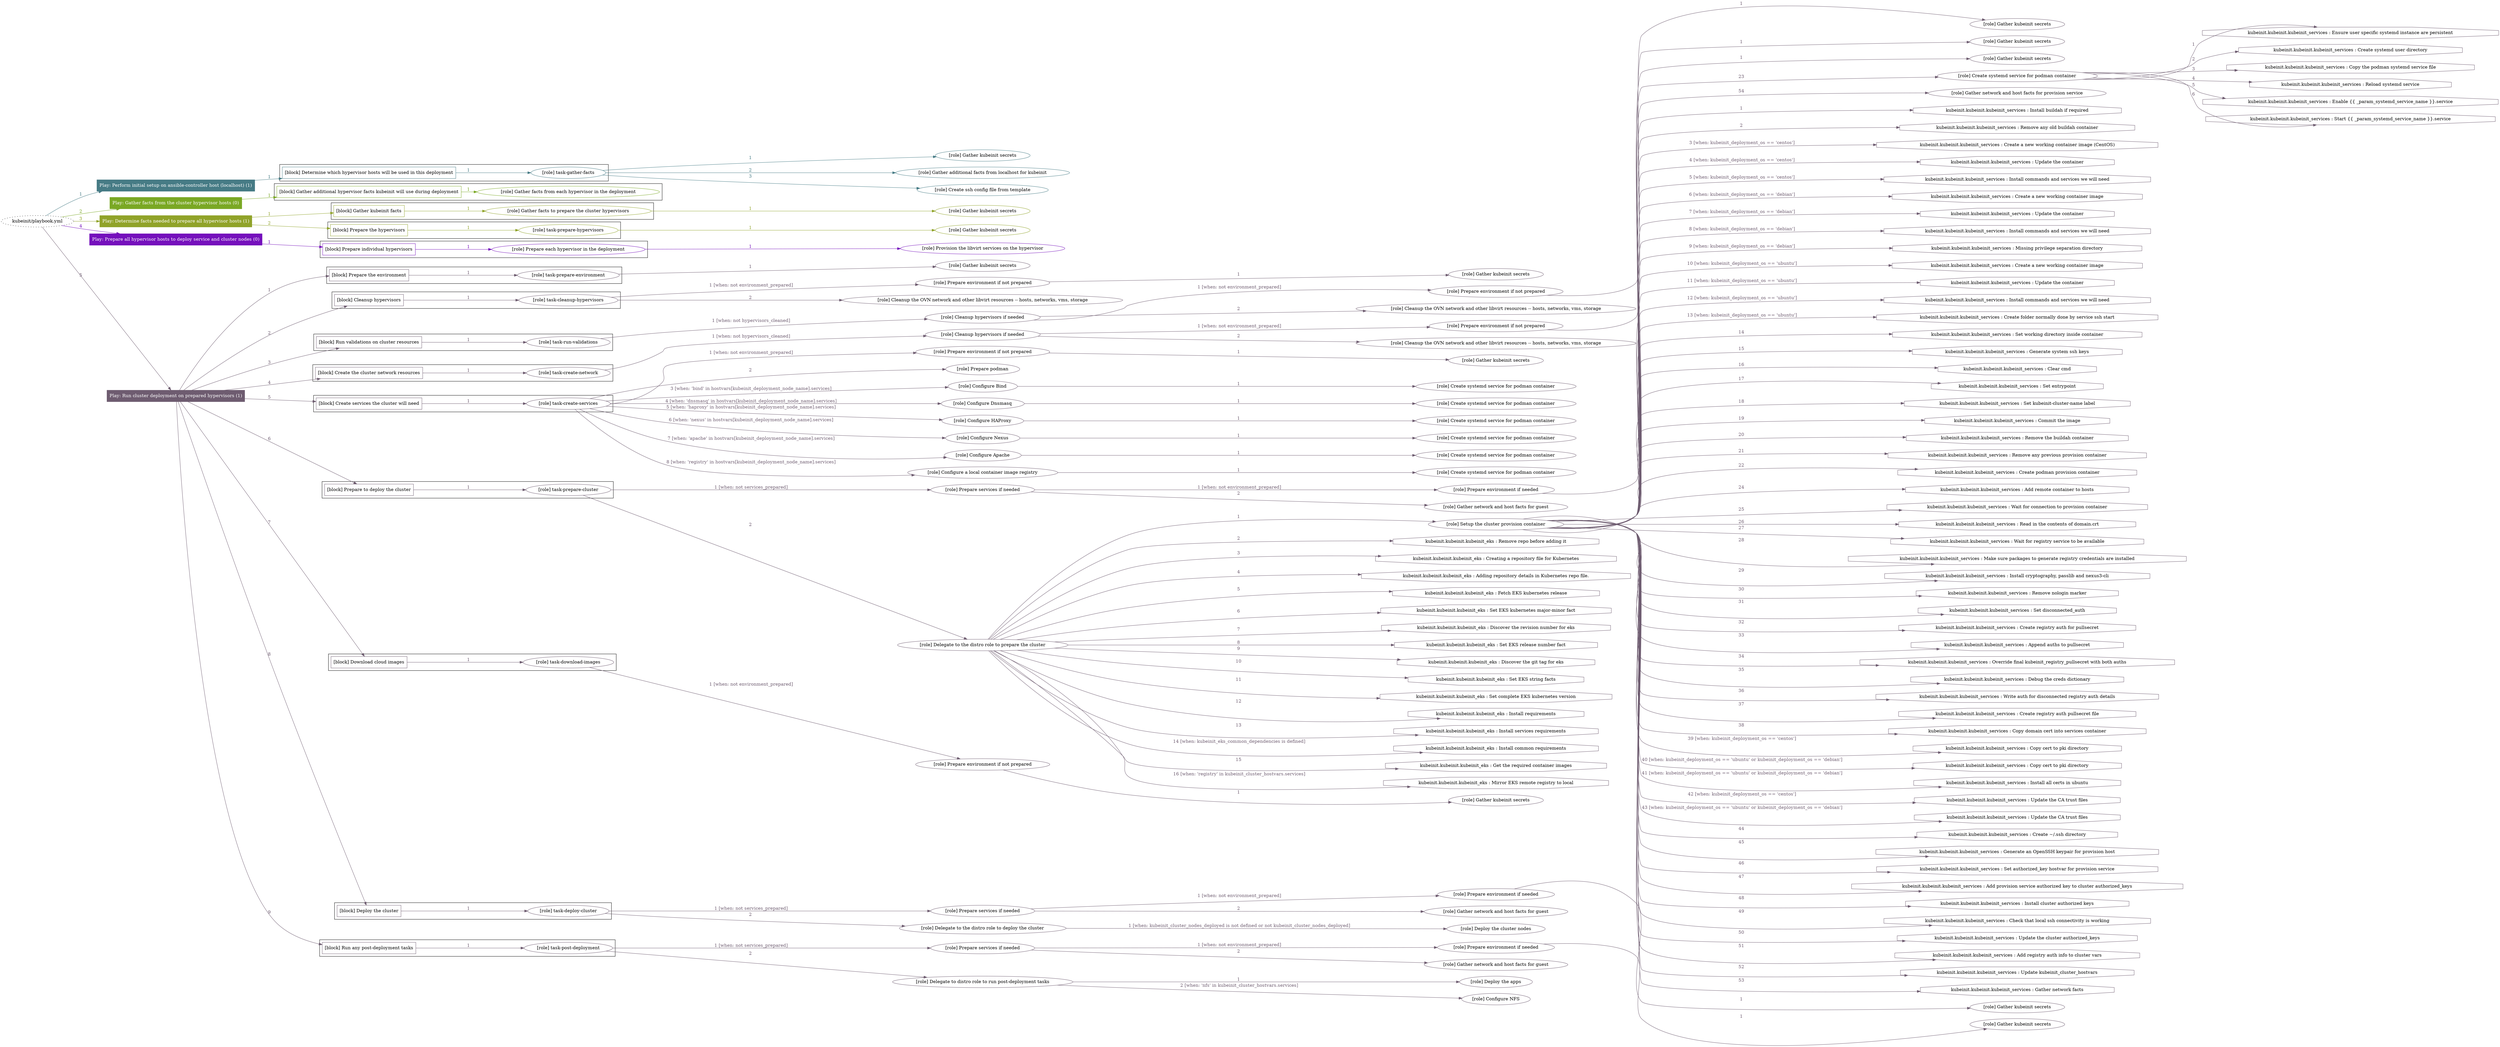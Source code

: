 digraph {
	graph [concentrate=true ordering=in rankdir=LR ratio=fill]
	edge [esep=5 sep=10]
	"kubeinit/playbook.yml" [URL="/home/runner/work/kubeinit/kubeinit/kubeinit/playbook.yml" id=playbook_b8adb8a6 style=dotted]
	play_b9f1969c [label="Play: Perform initial setup on ansible-controller host (localhost) (1)" URL="/home/runner/work/kubeinit/kubeinit/kubeinit/playbook.yml" color="#467b85" fontcolor="#ffffff" id=play_b9f1969c shape=box style=filled tooltip=localhost]
	"kubeinit/playbook.yml" -> play_b9f1969c [label="1 " color="#467b85" fontcolor="#467b85" id=edge_d9cd7429 labeltooltip="1 " tooltip="1 "]
	subgraph "Gather kubeinit secrets" {
		role_c2a38d90 [label="[role] Gather kubeinit secrets" URL="/home/runner/.ansible/collections/ansible_collections/kubeinit/kubeinit/roles/kubeinit_prepare/tasks/build_hypervisors_group.yml" color="#467b85" id=role_c2a38d90 tooltip="Gather kubeinit secrets"]
	}
	subgraph "Gather additional facts from localhost for kubeinit" {
		role_8d77b1bf [label="[role] Gather additional facts from localhost for kubeinit" URL="/home/runner/.ansible/collections/ansible_collections/kubeinit/kubeinit/roles/kubeinit_prepare/tasks/build_hypervisors_group.yml" color="#467b85" id=role_8d77b1bf tooltip="Gather additional facts from localhost for kubeinit"]
	}
	subgraph "Create ssh config file from template" {
		role_4c675fc3 [label="[role] Create ssh config file from template" URL="/home/runner/.ansible/collections/ansible_collections/kubeinit/kubeinit/roles/kubeinit_prepare/tasks/build_hypervisors_group.yml" color="#467b85" id=role_4c675fc3 tooltip="Create ssh config file from template"]
	}
	subgraph "task-gather-facts" {
		role_81b3d419 [label="[role] task-gather-facts" URL="/home/runner/work/kubeinit/kubeinit/kubeinit/playbook.yml" color="#467b85" id=role_81b3d419 tooltip="task-gather-facts"]
		role_81b3d419 -> role_c2a38d90 [label="1 " color="#467b85" fontcolor="#467b85" id=edge_3ed3a895 labeltooltip="1 " tooltip="1 "]
		role_81b3d419 -> role_8d77b1bf [label="2 " color="#467b85" fontcolor="#467b85" id=edge_c936223f labeltooltip="2 " tooltip="2 "]
		role_81b3d419 -> role_4c675fc3 [label="3 " color="#467b85" fontcolor="#467b85" id=edge_32cee318 labeltooltip="3 " tooltip="3 "]
	}
	subgraph "Play: Perform initial setup on ansible-controller host (localhost) (1)" {
		play_b9f1969c -> block_635c4559 [label=1 color="#467b85" fontcolor="#467b85" id=edge_230a411f labeltooltip=1 tooltip=1]
		subgraph cluster_block_635c4559 {
			block_635c4559 [label="[block] Determine which hypervisor hosts will be used in this deployment" URL="/home/runner/work/kubeinit/kubeinit/kubeinit/playbook.yml" color="#467b85" id=block_635c4559 labeltooltip="Determine which hypervisor hosts will be used in this deployment" shape=box tooltip="Determine which hypervisor hosts will be used in this deployment"]
			block_635c4559 -> role_81b3d419 [label="1 " color="#467b85" fontcolor="#467b85" id=edge_be3fa7ab labeltooltip="1 " tooltip="1 "]
		}
	}
	play_5b402361 [label="Play: Gather facts from the cluster hypervisor hosts (0)" URL="/home/runner/work/kubeinit/kubeinit/kubeinit/playbook.yml" color="#7aa824" fontcolor="#ffffff" id=play_5b402361 shape=box style=filled tooltip="Play: Gather facts from the cluster hypervisor hosts (0)"]
	"kubeinit/playbook.yml" -> play_5b402361 [label="2 " color="#7aa824" fontcolor="#7aa824" id=edge_5b956a5d labeltooltip="2 " tooltip="2 "]
	subgraph "Gather facts from each hypervisor in the deployment" {
		role_7e5e5776 [label="[role] Gather facts from each hypervisor in the deployment" URL="/home/runner/work/kubeinit/kubeinit/kubeinit/playbook.yml" color="#7aa824" id=role_7e5e5776 tooltip="Gather facts from each hypervisor in the deployment"]
	}
	subgraph "Play: Gather facts from the cluster hypervisor hosts (0)" {
		play_5b402361 -> block_0f45e4ce [label=1 color="#7aa824" fontcolor="#7aa824" id=edge_5eb268a5 labeltooltip=1 tooltip=1]
		subgraph cluster_block_0f45e4ce {
			block_0f45e4ce [label="[block] Gather additional hypervisor facts kubeinit will use during deployment" URL="/home/runner/work/kubeinit/kubeinit/kubeinit/playbook.yml" color="#7aa824" id=block_0f45e4ce labeltooltip="Gather additional hypervisor facts kubeinit will use during deployment" shape=box tooltip="Gather additional hypervisor facts kubeinit will use during deployment"]
			block_0f45e4ce -> role_7e5e5776 [label="1 " color="#7aa824" fontcolor="#7aa824" id=edge_d09966ed labeltooltip="1 " tooltip="1 "]
		}
	}
	play_89f5f7b5 [label="Play: Determine facts needed to prepare all hypervisor hosts (1)" URL="/home/runner/work/kubeinit/kubeinit/kubeinit/playbook.yml" color="#90a329" fontcolor="#ffffff" id=play_89f5f7b5 shape=box style=filled tooltip=localhost]
	"kubeinit/playbook.yml" -> play_89f5f7b5 [label="3 " color="#90a329" fontcolor="#90a329" id=edge_ad80fe8b labeltooltip="3 " tooltip="3 "]
	subgraph "Gather kubeinit secrets" {
		role_df76c718 [label="[role] Gather kubeinit secrets" URL="/home/runner/.ansible/collections/ansible_collections/kubeinit/kubeinit/roles/kubeinit_prepare/tasks/gather_kubeinit_facts.yml" color="#90a329" id=role_df76c718 tooltip="Gather kubeinit secrets"]
	}
	subgraph "Gather facts to prepare the cluster hypervisors" {
		role_b350ed91 [label="[role] Gather facts to prepare the cluster hypervisors" URL="/home/runner/work/kubeinit/kubeinit/kubeinit/playbook.yml" color="#90a329" id=role_b350ed91 tooltip="Gather facts to prepare the cluster hypervisors"]
		role_b350ed91 -> role_df76c718 [label="1 " color="#90a329" fontcolor="#90a329" id=edge_7d4cbe0e labeltooltip="1 " tooltip="1 "]
	}
	subgraph "Gather kubeinit secrets" {
		role_ece9023d [label="[role] Gather kubeinit secrets" URL="/home/runner/.ansible/collections/ansible_collections/kubeinit/kubeinit/roles/kubeinit_prepare/tasks/gather_kubeinit_facts.yml" color="#90a329" id=role_ece9023d tooltip="Gather kubeinit secrets"]
	}
	subgraph "task-prepare-hypervisors" {
		role_e6239d19 [label="[role] task-prepare-hypervisors" URL="/home/runner/work/kubeinit/kubeinit/kubeinit/playbook.yml" color="#90a329" id=role_e6239d19 tooltip="task-prepare-hypervisors"]
		role_e6239d19 -> role_ece9023d [label="1 " color="#90a329" fontcolor="#90a329" id=edge_7abb09ab labeltooltip="1 " tooltip="1 "]
	}
	subgraph "Play: Determine facts needed to prepare all hypervisor hosts (1)" {
		play_89f5f7b5 -> block_275eeda5 [label=1 color="#90a329" fontcolor="#90a329" id=edge_81e875b3 labeltooltip=1 tooltip=1]
		subgraph cluster_block_275eeda5 {
			block_275eeda5 [label="[block] Gather kubeinit facts" URL="/home/runner/work/kubeinit/kubeinit/kubeinit/playbook.yml" color="#90a329" id=block_275eeda5 labeltooltip="Gather kubeinit facts" shape=box tooltip="Gather kubeinit facts"]
			block_275eeda5 -> role_b350ed91 [label="1 " color="#90a329" fontcolor="#90a329" id=edge_c303fb0b labeltooltip="1 " tooltip="1 "]
		}
		play_89f5f7b5 -> block_2d1725b2 [label=2 color="#90a329" fontcolor="#90a329" id=edge_6a279e05 labeltooltip=2 tooltip=2]
		subgraph cluster_block_2d1725b2 {
			block_2d1725b2 [label="[block] Prepare the hypervisors" URL="/home/runner/work/kubeinit/kubeinit/kubeinit/playbook.yml" color="#90a329" id=block_2d1725b2 labeltooltip="Prepare the hypervisors" shape=box tooltip="Prepare the hypervisors"]
			block_2d1725b2 -> role_e6239d19 [label="1 " color="#90a329" fontcolor="#90a329" id=edge_45ca06d9 labeltooltip="1 " tooltip="1 "]
		}
	}
	play_e4eb2ac3 [label="Play: Prepare all hypervisor hosts to deploy service and cluster nodes (0)" URL="/home/runner/work/kubeinit/kubeinit/kubeinit/playbook.yml" color="#7510bc" fontcolor="#ffffff" id=play_e4eb2ac3 shape=box style=filled tooltip="Play: Prepare all hypervisor hosts to deploy service and cluster nodes (0)"]
	"kubeinit/playbook.yml" -> play_e4eb2ac3 [label="4 " color="#7510bc" fontcolor="#7510bc" id=edge_fb821824 labeltooltip="4 " tooltip="4 "]
	subgraph "Provision the libvirt services on the hypervisor" {
		role_63421cb8 [label="[role] Provision the libvirt services on the hypervisor" URL="/home/runner/.ansible/collections/ansible_collections/kubeinit/kubeinit/roles/kubeinit_prepare/tasks/prepare_hypervisor.yml" color="#7510bc" id=role_63421cb8 tooltip="Provision the libvirt services on the hypervisor"]
	}
	subgraph "Prepare each hypervisor in the deployment" {
		role_d38ca751 [label="[role] Prepare each hypervisor in the deployment" URL="/home/runner/work/kubeinit/kubeinit/kubeinit/playbook.yml" color="#7510bc" id=role_d38ca751 tooltip="Prepare each hypervisor in the deployment"]
		role_d38ca751 -> role_63421cb8 [label="1 " color="#7510bc" fontcolor="#7510bc" id=edge_4030d190 labeltooltip="1 " tooltip="1 "]
	}
	subgraph "Play: Prepare all hypervisor hosts to deploy service and cluster nodes (0)" {
		play_e4eb2ac3 -> block_64cb762b [label=1 color="#7510bc" fontcolor="#7510bc" id=edge_0c1c492e labeltooltip=1 tooltip=1]
		subgraph cluster_block_64cb762b {
			block_64cb762b [label="[block] Prepare individual hypervisors" URL="/home/runner/work/kubeinit/kubeinit/kubeinit/playbook.yml" color="#7510bc" id=block_64cb762b labeltooltip="Prepare individual hypervisors" shape=box tooltip="Prepare individual hypervisors"]
			block_64cb762b -> role_d38ca751 [label="1 " color="#7510bc" fontcolor="#7510bc" id=edge_dcd11fa1 labeltooltip="1 " tooltip="1 "]
		}
	}
	play_ad1e0a8a [label="Play: Run cluster deployment on prepared hypervisors (1)" URL="/home/runner/work/kubeinit/kubeinit/kubeinit/playbook.yml" color="#6e5c70" fontcolor="#ffffff" id=play_ad1e0a8a shape=box style=filled tooltip=localhost]
	"kubeinit/playbook.yml" -> play_ad1e0a8a [label="5 " color="#6e5c70" fontcolor="#6e5c70" id=edge_ef38faab labeltooltip="5 " tooltip="5 "]
	subgraph "Gather kubeinit secrets" {
		role_89878b33 [label="[role] Gather kubeinit secrets" URL="/home/runner/.ansible/collections/ansible_collections/kubeinit/kubeinit/roles/kubeinit_prepare/tasks/gather_kubeinit_facts.yml" color="#6e5c70" id=role_89878b33 tooltip="Gather kubeinit secrets"]
	}
	subgraph "task-prepare-environment" {
		role_ee7ff756 [label="[role] task-prepare-environment" URL="/home/runner/work/kubeinit/kubeinit/kubeinit/playbook.yml" color="#6e5c70" id=role_ee7ff756 tooltip="task-prepare-environment"]
		role_ee7ff756 -> role_89878b33 [label="1 " color="#6e5c70" fontcolor="#6e5c70" id=edge_068deb32 labeltooltip="1 " tooltip="1 "]
	}
	subgraph "Gather kubeinit secrets" {
		role_cf55afc8 [label="[role] Gather kubeinit secrets" URL="/home/runner/.ansible/collections/ansible_collections/kubeinit/kubeinit/roles/kubeinit_prepare/tasks/gather_kubeinit_facts.yml" color="#6e5c70" id=role_cf55afc8 tooltip="Gather kubeinit secrets"]
	}
	subgraph "Prepare environment if not prepared" {
		role_e1144f3e [label="[role] Prepare environment if not prepared" URL="/home/runner/.ansible/collections/ansible_collections/kubeinit/kubeinit/roles/kubeinit_prepare/tasks/cleanup_hypervisors.yml" color="#6e5c70" id=role_e1144f3e tooltip="Prepare environment if not prepared"]
		role_e1144f3e -> role_cf55afc8 [label="1 " color="#6e5c70" fontcolor="#6e5c70" id=edge_8931c8f0 labeltooltip="1 " tooltip="1 "]
	}
	subgraph "Cleanup the OVN network and other libvirt resources -- hosts, networks, vms, storage" {
		role_0e162add [label="[role] Cleanup the OVN network and other libvirt resources -- hosts, networks, vms, storage" URL="/home/runner/.ansible/collections/ansible_collections/kubeinit/kubeinit/roles/kubeinit_prepare/tasks/cleanup_hypervisors.yml" color="#6e5c70" id=role_0e162add tooltip="Cleanup the OVN network and other libvirt resources -- hosts, networks, vms, storage"]
	}
	subgraph "task-cleanup-hypervisors" {
		role_86dd61a6 [label="[role] task-cleanup-hypervisors" URL="/home/runner/work/kubeinit/kubeinit/kubeinit/playbook.yml" color="#6e5c70" id=role_86dd61a6 tooltip="task-cleanup-hypervisors"]
		role_86dd61a6 -> role_e1144f3e [label="1 [when: not environment_prepared]" color="#6e5c70" fontcolor="#6e5c70" id=edge_d9678428 labeltooltip="1 [when: not environment_prepared]" tooltip="1 [when: not environment_prepared]"]
		role_86dd61a6 -> role_0e162add [label="2 " color="#6e5c70" fontcolor="#6e5c70" id=edge_39d84039 labeltooltip="2 " tooltip="2 "]
	}
	subgraph "Gather kubeinit secrets" {
		role_487b8040 [label="[role] Gather kubeinit secrets" URL="/home/runner/.ansible/collections/ansible_collections/kubeinit/kubeinit/roles/kubeinit_prepare/tasks/gather_kubeinit_facts.yml" color="#6e5c70" id=role_487b8040 tooltip="Gather kubeinit secrets"]
	}
	subgraph "Prepare environment if not prepared" {
		role_0ca9b934 [label="[role] Prepare environment if not prepared" URL="/home/runner/.ansible/collections/ansible_collections/kubeinit/kubeinit/roles/kubeinit_prepare/tasks/cleanup_hypervisors.yml" color="#6e5c70" id=role_0ca9b934 tooltip="Prepare environment if not prepared"]
		role_0ca9b934 -> role_487b8040 [label="1 " color="#6e5c70" fontcolor="#6e5c70" id=edge_8fb07af3 labeltooltip="1 " tooltip="1 "]
	}
	subgraph "Cleanup the OVN network and other libvirt resources -- hosts, networks, vms, storage" {
		role_816ac67b [label="[role] Cleanup the OVN network and other libvirt resources -- hosts, networks, vms, storage" URL="/home/runner/.ansible/collections/ansible_collections/kubeinit/kubeinit/roles/kubeinit_prepare/tasks/cleanup_hypervisors.yml" color="#6e5c70" id=role_816ac67b tooltip="Cleanup the OVN network and other libvirt resources -- hosts, networks, vms, storage"]
	}
	subgraph "Cleanup hypervisors if needed" {
		role_5ae5bd10 [label="[role] Cleanup hypervisors if needed" URL="/home/runner/.ansible/collections/ansible_collections/kubeinit/kubeinit/roles/kubeinit_validations/tasks/main.yml" color="#6e5c70" id=role_5ae5bd10 tooltip="Cleanup hypervisors if needed"]
		role_5ae5bd10 -> role_0ca9b934 [label="1 [when: not environment_prepared]" color="#6e5c70" fontcolor="#6e5c70" id=edge_6c06e9d2 labeltooltip="1 [when: not environment_prepared]" tooltip="1 [when: not environment_prepared]"]
		role_5ae5bd10 -> role_816ac67b [label="2 " color="#6e5c70" fontcolor="#6e5c70" id=edge_025e3ad2 labeltooltip="2 " tooltip="2 "]
	}
	subgraph "task-run-validations" {
		role_c2935016 [label="[role] task-run-validations" URL="/home/runner/work/kubeinit/kubeinit/kubeinit/playbook.yml" color="#6e5c70" id=role_c2935016 tooltip="task-run-validations"]
		role_c2935016 -> role_5ae5bd10 [label="1 [when: not hypervisors_cleaned]" color="#6e5c70" fontcolor="#6e5c70" id=edge_baaa3ede labeltooltip="1 [when: not hypervisors_cleaned]" tooltip="1 [when: not hypervisors_cleaned]"]
	}
	subgraph "Gather kubeinit secrets" {
		role_95c0c8c7 [label="[role] Gather kubeinit secrets" URL="/home/runner/.ansible/collections/ansible_collections/kubeinit/kubeinit/roles/kubeinit_prepare/tasks/gather_kubeinit_facts.yml" color="#6e5c70" id=role_95c0c8c7 tooltip="Gather kubeinit secrets"]
	}
	subgraph "Prepare environment if not prepared" {
		role_ba69f799 [label="[role] Prepare environment if not prepared" URL="/home/runner/.ansible/collections/ansible_collections/kubeinit/kubeinit/roles/kubeinit_prepare/tasks/cleanup_hypervisors.yml" color="#6e5c70" id=role_ba69f799 tooltip="Prepare environment if not prepared"]
		role_ba69f799 -> role_95c0c8c7 [label="1 " color="#6e5c70" fontcolor="#6e5c70" id=edge_44c0d3ba labeltooltip="1 " tooltip="1 "]
	}
	subgraph "Cleanup the OVN network and other libvirt resources -- hosts, networks, vms, storage" {
		role_11b168a7 [label="[role] Cleanup the OVN network and other libvirt resources -- hosts, networks, vms, storage" URL="/home/runner/.ansible/collections/ansible_collections/kubeinit/kubeinit/roles/kubeinit_prepare/tasks/cleanup_hypervisors.yml" color="#6e5c70" id=role_11b168a7 tooltip="Cleanup the OVN network and other libvirt resources -- hosts, networks, vms, storage"]
	}
	subgraph "Cleanup hypervisors if needed" {
		role_cea30d28 [label="[role] Cleanup hypervisors if needed" URL="/home/runner/.ansible/collections/ansible_collections/kubeinit/kubeinit/roles/kubeinit_libvirt/tasks/create_network.yml" color="#6e5c70" id=role_cea30d28 tooltip="Cleanup hypervisors if needed"]
		role_cea30d28 -> role_ba69f799 [label="1 [when: not environment_prepared]" color="#6e5c70" fontcolor="#6e5c70" id=edge_5a9914d5 labeltooltip="1 [when: not environment_prepared]" tooltip="1 [when: not environment_prepared]"]
		role_cea30d28 -> role_11b168a7 [label="2 " color="#6e5c70" fontcolor="#6e5c70" id=edge_67c03f0d labeltooltip="2 " tooltip="2 "]
	}
	subgraph "task-create-network" {
		role_6dfa509a [label="[role] task-create-network" URL="/home/runner/work/kubeinit/kubeinit/kubeinit/playbook.yml" color="#6e5c70" id=role_6dfa509a tooltip="task-create-network"]
		role_6dfa509a -> role_cea30d28 [label="1 [when: not hypervisors_cleaned]" color="#6e5c70" fontcolor="#6e5c70" id=edge_d78583a1 labeltooltip="1 [when: not hypervisors_cleaned]" tooltip="1 [when: not hypervisors_cleaned]"]
	}
	subgraph "Gather kubeinit secrets" {
		role_4cf584e7 [label="[role] Gather kubeinit secrets" URL="/home/runner/.ansible/collections/ansible_collections/kubeinit/kubeinit/roles/kubeinit_prepare/tasks/gather_kubeinit_facts.yml" color="#6e5c70" id=role_4cf584e7 tooltip="Gather kubeinit secrets"]
	}
	subgraph "Prepare environment if not prepared" {
		role_fde25359 [label="[role] Prepare environment if not prepared" URL="/home/runner/.ansible/collections/ansible_collections/kubeinit/kubeinit/roles/kubeinit_services/tasks/main.yml" color="#6e5c70" id=role_fde25359 tooltip="Prepare environment if not prepared"]
		role_fde25359 -> role_4cf584e7 [label="1 " color="#6e5c70" fontcolor="#6e5c70" id=edge_42468890 labeltooltip="1 " tooltip="1 "]
	}
	subgraph "Prepare podman" {
		role_eea76737 [label="[role] Prepare podman" URL="/home/runner/.ansible/collections/ansible_collections/kubeinit/kubeinit/roles/kubeinit_services/tasks/00_create_service_pod.yml" color="#6e5c70" id=role_eea76737 tooltip="Prepare podman"]
	}
	subgraph "Create systemd service for podman container" {
		role_708ef0b7 [label="[role] Create systemd service for podman container" URL="/home/runner/.ansible/collections/ansible_collections/kubeinit/kubeinit/roles/kubeinit_bind/tasks/main.yml" color="#6e5c70" id=role_708ef0b7 tooltip="Create systemd service for podman container"]
	}
	subgraph "Configure Bind" {
		role_4c4fd7b3 [label="[role] Configure Bind" URL="/home/runner/.ansible/collections/ansible_collections/kubeinit/kubeinit/roles/kubeinit_services/tasks/start_services_containers.yml" color="#6e5c70" id=role_4c4fd7b3 tooltip="Configure Bind"]
		role_4c4fd7b3 -> role_708ef0b7 [label="1 " color="#6e5c70" fontcolor="#6e5c70" id=edge_65dd97a9 labeltooltip="1 " tooltip="1 "]
	}
	subgraph "Create systemd service for podman container" {
		role_6fdff6d8 [label="[role] Create systemd service for podman container" URL="/home/runner/.ansible/collections/ansible_collections/kubeinit/kubeinit/roles/kubeinit_dnsmasq/tasks/main.yml" color="#6e5c70" id=role_6fdff6d8 tooltip="Create systemd service for podman container"]
	}
	subgraph "Configure Dnsmasq" {
		role_614c82c8 [label="[role] Configure Dnsmasq" URL="/home/runner/.ansible/collections/ansible_collections/kubeinit/kubeinit/roles/kubeinit_services/tasks/start_services_containers.yml" color="#6e5c70" id=role_614c82c8 tooltip="Configure Dnsmasq"]
		role_614c82c8 -> role_6fdff6d8 [label="1 " color="#6e5c70" fontcolor="#6e5c70" id=edge_1d80776d labeltooltip="1 " tooltip="1 "]
	}
	subgraph "Create systemd service for podman container" {
		role_bd6e43f3 [label="[role] Create systemd service for podman container" URL="/home/runner/.ansible/collections/ansible_collections/kubeinit/kubeinit/roles/kubeinit_haproxy/tasks/main.yml" color="#6e5c70" id=role_bd6e43f3 tooltip="Create systemd service for podman container"]
	}
	subgraph "Configure HAProxy" {
		role_5e522bd3 [label="[role] Configure HAProxy" URL="/home/runner/.ansible/collections/ansible_collections/kubeinit/kubeinit/roles/kubeinit_services/tasks/start_services_containers.yml" color="#6e5c70" id=role_5e522bd3 tooltip="Configure HAProxy"]
		role_5e522bd3 -> role_bd6e43f3 [label="1 " color="#6e5c70" fontcolor="#6e5c70" id=edge_fc1596ee labeltooltip="1 " tooltip="1 "]
	}
	subgraph "Create systemd service for podman container" {
		role_5e14ce5c [label="[role] Create systemd service for podman container" URL="/home/runner/.ansible/collections/ansible_collections/kubeinit/kubeinit/roles/kubeinit_nexus/tasks/main.yml" color="#6e5c70" id=role_5e14ce5c tooltip="Create systemd service for podman container"]
	}
	subgraph "Configure Nexus" {
		role_8329c324 [label="[role] Configure Nexus" URL="/home/runner/.ansible/collections/ansible_collections/kubeinit/kubeinit/roles/kubeinit_services/tasks/start_services_containers.yml" color="#6e5c70" id=role_8329c324 tooltip="Configure Nexus"]
		role_8329c324 -> role_5e14ce5c [label="1 " color="#6e5c70" fontcolor="#6e5c70" id=edge_d9103035 labeltooltip="1 " tooltip="1 "]
	}
	subgraph "Create systemd service for podman container" {
		role_210b96a0 [label="[role] Create systemd service for podman container" URL="/home/runner/.ansible/collections/ansible_collections/kubeinit/kubeinit/roles/kubeinit_apache/tasks/main.yml" color="#6e5c70" id=role_210b96a0 tooltip="Create systemd service for podman container"]
	}
	subgraph "Configure Apache" {
		role_ce65e6ef [label="[role] Configure Apache" URL="/home/runner/.ansible/collections/ansible_collections/kubeinit/kubeinit/roles/kubeinit_services/tasks/start_services_containers.yml" color="#6e5c70" id=role_ce65e6ef tooltip="Configure Apache"]
		role_ce65e6ef -> role_210b96a0 [label="1 " color="#6e5c70" fontcolor="#6e5c70" id=edge_95c602b9 labeltooltip="1 " tooltip="1 "]
	}
	subgraph "Create systemd service for podman container" {
		role_92fcf145 [label="[role] Create systemd service for podman container" URL="/home/runner/.ansible/collections/ansible_collections/kubeinit/kubeinit/roles/kubeinit_registry/tasks/main.yml" color="#6e5c70" id=role_92fcf145 tooltip="Create systemd service for podman container"]
	}
	subgraph "Configure a local container image registry" {
		role_ae122627 [label="[role] Configure a local container image registry" URL="/home/runner/.ansible/collections/ansible_collections/kubeinit/kubeinit/roles/kubeinit_services/tasks/start_services_containers.yml" color="#6e5c70" id=role_ae122627 tooltip="Configure a local container image registry"]
		role_ae122627 -> role_92fcf145 [label="1 " color="#6e5c70" fontcolor="#6e5c70" id=edge_870c9a49 labeltooltip="1 " tooltip="1 "]
	}
	subgraph "task-create-services" {
		role_d684b99d [label="[role] task-create-services" URL="/home/runner/work/kubeinit/kubeinit/kubeinit/playbook.yml" color="#6e5c70" id=role_d684b99d tooltip="task-create-services"]
		role_d684b99d -> role_fde25359 [label="1 [when: not environment_prepared]" color="#6e5c70" fontcolor="#6e5c70" id=edge_b8c22338 labeltooltip="1 [when: not environment_prepared]" tooltip="1 [when: not environment_prepared]"]
		role_d684b99d -> role_eea76737 [label="2 " color="#6e5c70" fontcolor="#6e5c70" id=edge_a369b147 labeltooltip="2 " tooltip="2 "]
		role_d684b99d -> role_4c4fd7b3 [label="3 [when: 'bind' in hostvars[kubeinit_deployment_node_name].services]" color="#6e5c70" fontcolor="#6e5c70" id=edge_0e6c9934 labeltooltip="3 [when: 'bind' in hostvars[kubeinit_deployment_node_name].services]" tooltip="3 [when: 'bind' in hostvars[kubeinit_deployment_node_name].services]"]
		role_d684b99d -> role_614c82c8 [label="4 [when: 'dnsmasq' in hostvars[kubeinit_deployment_node_name].services]" color="#6e5c70" fontcolor="#6e5c70" id=edge_b4673fc3 labeltooltip="4 [when: 'dnsmasq' in hostvars[kubeinit_deployment_node_name].services]" tooltip="4 [when: 'dnsmasq' in hostvars[kubeinit_deployment_node_name].services]"]
		role_d684b99d -> role_5e522bd3 [label="5 [when: 'haproxy' in hostvars[kubeinit_deployment_node_name].services]" color="#6e5c70" fontcolor="#6e5c70" id=edge_9450a71b labeltooltip="5 [when: 'haproxy' in hostvars[kubeinit_deployment_node_name].services]" tooltip="5 [when: 'haproxy' in hostvars[kubeinit_deployment_node_name].services]"]
		role_d684b99d -> role_8329c324 [label="6 [when: 'nexus' in hostvars[kubeinit_deployment_node_name].services]" color="#6e5c70" fontcolor="#6e5c70" id=edge_9101834c labeltooltip="6 [when: 'nexus' in hostvars[kubeinit_deployment_node_name].services]" tooltip="6 [when: 'nexus' in hostvars[kubeinit_deployment_node_name].services]"]
		role_d684b99d -> role_ce65e6ef [label="7 [when: 'apache' in hostvars[kubeinit_deployment_node_name].services]" color="#6e5c70" fontcolor="#6e5c70" id=edge_7ea24408 labeltooltip="7 [when: 'apache' in hostvars[kubeinit_deployment_node_name].services]" tooltip="7 [when: 'apache' in hostvars[kubeinit_deployment_node_name].services]"]
		role_d684b99d -> role_ae122627 [label="8 [when: 'registry' in hostvars[kubeinit_deployment_node_name].services]" color="#6e5c70" fontcolor="#6e5c70" id=edge_b0b48d75 labeltooltip="8 [when: 'registry' in hostvars[kubeinit_deployment_node_name].services]" tooltip="8 [when: 'registry' in hostvars[kubeinit_deployment_node_name].services]"]
	}
	subgraph "Gather kubeinit secrets" {
		role_20b99054 [label="[role] Gather kubeinit secrets" URL="/home/runner/.ansible/collections/ansible_collections/kubeinit/kubeinit/roles/kubeinit_prepare/tasks/gather_kubeinit_facts.yml" color="#6e5c70" id=role_20b99054 tooltip="Gather kubeinit secrets"]
	}
	subgraph "Prepare environment if needed" {
		role_4cc3239f [label="[role] Prepare environment if needed" URL="/home/runner/.ansible/collections/ansible_collections/kubeinit/kubeinit/roles/kubeinit_services/tasks/prepare_services.yml" color="#6e5c70" id=role_4cc3239f tooltip="Prepare environment if needed"]
		role_4cc3239f -> role_20b99054 [label="1 " color="#6e5c70" fontcolor="#6e5c70" id=edge_b316eadf labeltooltip="1 " tooltip="1 "]
	}
	subgraph "Gather network and host facts for guest" {
		role_b2a634be [label="[role] Gather network and host facts for guest" URL="/home/runner/.ansible/collections/ansible_collections/kubeinit/kubeinit/roles/kubeinit_services/tasks/prepare_services.yml" color="#6e5c70" id=role_b2a634be tooltip="Gather network and host facts for guest"]
	}
	subgraph "Prepare services if needed" {
		role_09b7815c [label="[role] Prepare services if needed" URL="/home/runner/.ansible/collections/ansible_collections/kubeinit/kubeinit/roles/kubeinit_prepare/tasks/prepare_cluster.yml" color="#6e5c70" id=role_09b7815c tooltip="Prepare services if needed"]
		role_09b7815c -> role_4cc3239f [label="1 [when: not environment_prepared]" color="#6e5c70" fontcolor="#6e5c70" id=edge_a660bb1e labeltooltip="1 [when: not environment_prepared]" tooltip="1 [when: not environment_prepared]"]
		role_09b7815c -> role_b2a634be [label="2 " color="#6e5c70" fontcolor="#6e5c70" id=edge_ce59d25b labeltooltip="2 " tooltip="2 "]
	}
	subgraph "Create systemd service for podman container" {
		role_00ce907e [label="[role] Create systemd service for podman container" URL="/home/runner/.ansible/collections/ansible_collections/kubeinit/kubeinit/roles/kubeinit_services/tasks/create_provision_container.yml" color="#6e5c70" id=role_00ce907e tooltip="Create systemd service for podman container"]
		task_133877ba [label="kubeinit.kubeinit.kubeinit_services : Ensure user specific systemd instance are persistent" URL="/home/runner/.ansible/collections/ansible_collections/kubeinit/kubeinit/roles/kubeinit_services/tasks/create_managed_service.yml" color="#6e5c70" id=task_133877ba shape=octagon tooltip="kubeinit.kubeinit.kubeinit_services : Ensure user specific systemd instance are persistent"]
		role_00ce907e -> task_133877ba [label="1 " color="#6e5c70" fontcolor="#6e5c70" id=edge_18ea9ac9 labeltooltip="1 " tooltip="1 "]
		task_6e246dae [label="kubeinit.kubeinit.kubeinit_services : Create systemd user directory" URL="/home/runner/.ansible/collections/ansible_collections/kubeinit/kubeinit/roles/kubeinit_services/tasks/create_managed_service.yml" color="#6e5c70" id=task_6e246dae shape=octagon tooltip="kubeinit.kubeinit.kubeinit_services : Create systemd user directory"]
		role_00ce907e -> task_6e246dae [label="2 " color="#6e5c70" fontcolor="#6e5c70" id=edge_21da9129 labeltooltip="2 " tooltip="2 "]
		task_a941f812 [label="kubeinit.kubeinit.kubeinit_services : Copy the podman systemd service file" URL="/home/runner/.ansible/collections/ansible_collections/kubeinit/kubeinit/roles/kubeinit_services/tasks/create_managed_service.yml" color="#6e5c70" id=task_a941f812 shape=octagon tooltip="kubeinit.kubeinit.kubeinit_services : Copy the podman systemd service file"]
		role_00ce907e -> task_a941f812 [label="3 " color="#6e5c70" fontcolor="#6e5c70" id=edge_cf4563ca labeltooltip="3 " tooltip="3 "]
		task_58321bf5 [label="kubeinit.kubeinit.kubeinit_services : Reload systemd service" URL="/home/runner/.ansible/collections/ansible_collections/kubeinit/kubeinit/roles/kubeinit_services/tasks/create_managed_service.yml" color="#6e5c70" id=task_58321bf5 shape=octagon tooltip="kubeinit.kubeinit.kubeinit_services : Reload systemd service"]
		role_00ce907e -> task_58321bf5 [label="4 " color="#6e5c70" fontcolor="#6e5c70" id=edge_ce206c74 labeltooltip="4 " tooltip="4 "]
		task_06f22cfa [label="kubeinit.kubeinit.kubeinit_services : Enable {{ _param_systemd_service_name }}.service" URL="/home/runner/.ansible/collections/ansible_collections/kubeinit/kubeinit/roles/kubeinit_services/tasks/create_managed_service.yml" color="#6e5c70" id=task_06f22cfa shape=octagon tooltip="kubeinit.kubeinit.kubeinit_services : Enable {{ _param_systemd_service_name }}.service"]
		role_00ce907e -> task_06f22cfa [label="5 " color="#6e5c70" fontcolor="#6e5c70" id=edge_0f6a703a labeltooltip="5 " tooltip="5 "]
		task_39817dab [label="kubeinit.kubeinit.kubeinit_services : Start {{ _param_systemd_service_name }}.service" URL="/home/runner/.ansible/collections/ansible_collections/kubeinit/kubeinit/roles/kubeinit_services/tasks/create_managed_service.yml" color="#6e5c70" id=task_39817dab shape=octagon tooltip="kubeinit.kubeinit.kubeinit_services : Start {{ _param_systemd_service_name }}.service"]
		role_00ce907e -> task_39817dab [label="6 " color="#6e5c70" fontcolor="#6e5c70" id=edge_1b61aa7d labeltooltip="6 " tooltip="6 "]
	}
	subgraph "Gather network and host facts for provision service" {
		role_8aa7f20c [label="[role] Gather network and host facts for provision service" URL="/home/runner/.ansible/collections/ansible_collections/kubeinit/kubeinit/roles/kubeinit_services/tasks/create_provision_container.yml" color="#6e5c70" id=role_8aa7f20c tooltip="Gather network and host facts for provision service"]
	}
	subgraph "Setup the cluster provision container" {
		role_97115d1d [label="[role] Setup the cluster provision container" URL="/home/runner/.ansible/collections/ansible_collections/kubeinit/kubeinit/roles/kubeinit_eks/tasks/prepare_cluster.yml" color="#6e5c70" id=role_97115d1d tooltip="Setup the cluster provision container"]
		task_5d9d1b1d [label="kubeinit.kubeinit.kubeinit_services : Install buildah if required" URL="/home/runner/.ansible/collections/ansible_collections/kubeinit/kubeinit/roles/kubeinit_services/tasks/create_provision_container.yml" color="#6e5c70" id=task_5d9d1b1d shape=octagon tooltip="kubeinit.kubeinit.kubeinit_services : Install buildah if required"]
		role_97115d1d -> task_5d9d1b1d [label="1 " color="#6e5c70" fontcolor="#6e5c70" id=edge_2190c460 labeltooltip="1 " tooltip="1 "]
		task_bee02555 [label="kubeinit.kubeinit.kubeinit_services : Remove any old buildah container" URL="/home/runner/.ansible/collections/ansible_collections/kubeinit/kubeinit/roles/kubeinit_services/tasks/create_provision_container.yml" color="#6e5c70" id=task_bee02555 shape=octagon tooltip="kubeinit.kubeinit.kubeinit_services : Remove any old buildah container"]
		role_97115d1d -> task_bee02555 [label="2 " color="#6e5c70" fontcolor="#6e5c70" id=edge_6d2b3b4e labeltooltip="2 " tooltip="2 "]
		task_4f68f523 [label="kubeinit.kubeinit.kubeinit_services : Create a new working container image (CentOS)" URL="/home/runner/.ansible/collections/ansible_collections/kubeinit/kubeinit/roles/kubeinit_services/tasks/create_provision_container.yml" color="#6e5c70" id=task_4f68f523 shape=octagon tooltip="kubeinit.kubeinit.kubeinit_services : Create a new working container image (CentOS)"]
		role_97115d1d -> task_4f68f523 [label="3 [when: kubeinit_deployment_os == 'centos']" color="#6e5c70" fontcolor="#6e5c70" id=edge_6ec4408c labeltooltip="3 [when: kubeinit_deployment_os == 'centos']" tooltip="3 [when: kubeinit_deployment_os == 'centos']"]
		task_0fbe20bb [label="kubeinit.kubeinit.kubeinit_services : Update the container" URL="/home/runner/.ansible/collections/ansible_collections/kubeinit/kubeinit/roles/kubeinit_services/tasks/create_provision_container.yml" color="#6e5c70" id=task_0fbe20bb shape=octagon tooltip="kubeinit.kubeinit.kubeinit_services : Update the container"]
		role_97115d1d -> task_0fbe20bb [label="4 [when: kubeinit_deployment_os == 'centos']" color="#6e5c70" fontcolor="#6e5c70" id=edge_ecd2e2d9 labeltooltip="4 [when: kubeinit_deployment_os == 'centos']" tooltip="4 [when: kubeinit_deployment_os == 'centos']"]
		task_6a8eea49 [label="kubeinit.kubeinit.kubeinit_services : Install commands and services we will need" URL="/home/runner/.ansible/collections/ansible_collections/kubeinit/kubeinit/roles/kubeinit_services/tasks/create_provision_container.yml" color="#6e5c70" id=task_6a8eea49 shape=octagon tooltip="kubeinit.kubeinit.kubeinit_services : Install commands and services we will need"]
		role_97115d1d -> task_6a8eea49 [label="5 [when: kubeinit_deployment_os == 'centos']" color="#6e5c70" fontcolor="#6e5c70" id=edge_34455c13 labeltooltip="5 [when: kubeinit_deployment_os == 'centos']" tooltip="5 [when: kubeinit_deployment_os == 'centos']"]
		task_eb1818d2 [label="kubeinit.kubeinit.kubeinit_services : Create a new working container image" URL="/home/runner/.ansible/collections/ansible_collections/kubeinit/kubeinit/roles/kubeinit_services/tasks/create_provision_container.yml" color="#6e5c70" id=task_eb1818d2 shape=octagon tooltip="kubeinit.kubeinit.kubeinit_services : Create a new working container image"]
		role_97115d1d -> task_eb1818d2 [label="6 [when: kubeinit_deployment_os == 'debian']" color="#6e5c70" fontcolor="#6e5c70" id=edge_0ba1aee2 labeltooltip="6 [when: kubeinit_deployment_os == 'debian']" tooltip="6 [when: kubeinit_deployment_os == 'debian']"]
		task_10f24948 [label="kubeinit.kubeinit.kubeinit_services : Update the container" URL="/home/runner/.ansible/collections/ansible_collections/kubeinit/kubeinit/roles/kubeinit_services/tasks/create_provision_container.yml" color="#6e5c70" id=task_10f24948 shape=octagon tooltip="kubeinit.kubeinit.kubeinit_services : Update the container"]
		role_97115d1d -> task_10f24948 [label="7 [when: kubeinit_deployment_os == 'debian']" color="#6e5c70" fontcolor="#6e5c70" id=edge_34c4a877 labeltooltip="7 [when: kubeinit_deployment_os == 'debian']" tooltip="7 [when: kubeinit_deployment_os == 'debian']"]
		task_0b3752c6 [label="kubeinit.kubeinit.kubeinit_services : Install commands and services we will need" URL="/home/runner/.ansible/collections/ansible_collections/kubeinit/kubeinit/roles/kubeinit_services/tasks/create_provision_container.yml" color="#6e5c70" id=task_0b3752c6 shape=octagon tooltip="kubeinit.kubeinit.kubeinit_services : Install commands and services we will need"]
		role_97115d1d -> task_0b3752c6 [label="8 [when: kubeinit_deployment_os == 'debian']" color="#6e5c70" fontcolor="#6e5c70" id=edge_9fdab496 labeltooltip="8 [when: kubeinit_deployment_os == 'debian']" tooltip="8 [when: kubeinit_deployment_os == 'debian']"]
		task_6027eb41 [label="kubeinit.kubeinit.kubeinit_services : Missing privilege separation directory" URL="/home/runner/.ansible/collections/ansible_collections/kubeinit/kubeinit/roles/kubeinit_services/tasks/create_provision_container.yml" color="#6e5c70" id=task_6027eb41 shape=octagon tooltip="kubeinit.kubeinit.kubeinit_services : Missing privilege separation directory"]
		role_97115d1d -> task_6027eb41 [label="9 [when: kubeinit_deployment_os == 'debian']" color="#6e5c70" fontcolor="#6e5c70" id=edge_52afdc92 labeltooltip="9 [when: kubeinit_deployment_os == 'debian']" tooltip="9 [when: kubeinit_deployment_os == 'debian']"]
		task_6ce093b3 [label="kubeinit.kubeinit.kubeinit_services : Create a new working container image" URL="/home/runner/.ansible/collections/ansible_collections/kubeinit/kubeinit/roles/kubeinit_services/tasks/create_provision_container.yml" color="#6e5c70" id=task_6ce093b3 shape=octagon tooltip="kubeinit.kubeinit.kubeinit_services : Create a new working container image"]
		role_97115d1d -> task_6ce093b3 [label="10 [when: kubeinit_deployment_os == 'ubuntu']" color="#6e5c70" fontcolor="#6e5c70" id=edge_ff540d43 labeltooltip="10 [when: kubeinit_deployment_os == 'ubuntu']" tooltip="10 [when: kubeinit_deployment_os == 'ubuntu']"]
		task_177adacb [label="kubeinit.kubeinit.kubeinit_services : Update the container" URL="/home/runner/.ansible/collections/ansible_collections/kubeinit/kubeinit/roles/kubeinit_services/tasks/create_provision_container.yml" color="#6e5c70" id=task_177adacb shape=octagon tooltip="kubeinit.kubeinit.kubeinit_services : Update the container"]
		role_97115d1d -> task_177adacb [label="11 [when: kubeinit_deployment_os == 'ubuntu']" color="#6e5c70" fontcolor="#6e5c70" id=edge_795b1fd6 labeltooltip="11 [when: kubeinit_deployment_os == 'ubuntu']" tooltip="11 [when: kubeinit_deployment_os == 'ubuntu']"]
		task_5e2f6a78 [label="kubeinit.kubeinit.kubeinit_services : Install commands and services we will need" URL="/home/runner/.ansible/collections/ansible_collections/kubeinit/kubeinit/roles/kubeinit_services/tasks/create_provision_container.yml" color="#6e5c70" id=task_5e2f6a78 shape=octagon tooltip="kubeinit.kubeinit.kubeinit_services : Install commands and services we will need"]
		role_97115d1d -> task_5e2f6a78 [label="12 [when: kubeinit_deployment_os == 'ubuntu']" color="#6e5c70" fontcolor="#6e5c70" id=edge_8cb863c8 labeltooltip="12 [when: kubeinit_deployment_os == 'ubuntu']" tooltip="12 [when: kubeinit_deployment_os == 'ubuntu']"]
		task_62045c3e [label="kubeinit.kubeinit.kubeinit_services : Create folder normally done by service ssh start" URL="/home/runner/.ansible/collections/ansible_collections/kubeinit/kubeinit/roles/kubeinit_services/tasks/create_provision_container.yml" color="#6e5c70" id=task_62045c3e shape=octagon tooltip="kubeinit.kubeinit.kubeinit_services : Create folder normally done by service ssh start"]
		role_97115d1d -> task_62045c3e [label="13 [when: kubeinit_deployment_os == 'ubuntu']" color="#6e5c70" fontcolor="#6e5c70" id=edge_aa1faad7 labeltooltip="13 [when: kubeinit_deployment_os == 'ubuntu']" tooltip="13 [when: kubeinit_deployment_os == 'ubuntu']"]
		task_6e3f375d [label="kubeinit.kubeinit.kubeinit_services : Set working directory inside container" URL="/home/runner/.ansible/collections/ansible_collections/kubeinit/kubeinit/roles/kubeinit_services/tasks/create_provision_container.yml" color="#6e5c70" id=task_6e3f375d shape=octagon tooltip="kubeinit.kubeinit.kubeinit_services : Set working directory inside container"]
		role_97115d1d -> task_6e3f375d [label="14 " color="#6e5c70" fontcolor="#6e5c70" id=edge_9b33b8be labeltooltip="14 " tooltip="14 "]
		task_65c081c4 [label="kubeinit.kubeinit.kubeinit_services : Generate system ssh keys" URL="/home/runner/.ansible/collections/ansible_collections/kubeinit/kubeinit/roles/kubeinit_services/tasks/create_provision_container.yml" color="#6e5c70" id=task_65c081c4 shape=octagon tooltip="kubeinit.kubeinit.kubeinit_services : Generate system ssh keys"]
		role_97115d1d -> task_65c081c4 [label="15 " color="#6e5c70" fontcolor="#6e5c70" id=edge_84902cad labeltooltip="15 " tooltip="15 "]
		task_6ded8492 [label="kubeinit.kubeinit.kubeinit_services : Clear cmd" URL="/home/runner/.ansible/collections/ansible_collections/kubeinit/kubeinit/roles/kubeinit_services/tasks/create_provision_container.yml" color="#6e5c70" id=task_6ded8492 shape=octagon tooltip="kubeinit.kubeinit.kubeinit_services : Clear cmd"]
		role_97115d1d -> task_6ded8492 [label="16 " color="#6e5c70" fontcolor="#6e5c70" id=edge_bc44f946 labeltooltip="16 " tooltip="16 "]
		task_d00c8dbf [label="kubeinit.kubeinit.kubeinit_services : Set entrypoint" URL="/home/runner/.ansible/collections/ansible_collections/kubeinit/kubeinit/roles/kubeinit_services/tasks/create_provision_container.yml" color="#6e5c70" id=task_d00c8dbf shape=octagon tooltip="kubeinit.kubeinit.kubeinit_services : Set entrypoint"]
		role_97115d1d -> task_d00c8dbf [label="17 " color="#6e5c70" fontcolor="#6e5c70" id=edge_dbd64d10 labeltooltip="17 " tooltip="17 "]
		task_55d70da9 [label="kubeinit.kubeinit.kubeinit_services : Set kubeinit-cluster-name label" URL="/home/runner/.ansible/collections/ansible_collections/kubeinit/kubeinit/roles/kubeinit_services/tasks/create_provision_container.yml" color="#6e5c70" id=task_55d70da9 shape=octagon tooltip="kubeinit.kubeinit.kubeinit_services : Set kubeinit-cluster-name label"]
		role_97115d1d -> task_55d70da9 [label="18 " color="#6e5c70" fontcolor="#6e5c70" id=edge_e4b80f61 labeltooltip="18 " tooltip="18 "]
		task_03e7bb2c [label="kubeinit.kubeinit.kubeinit_services : Commit the image" URL="/home/runner/.ansible/collections/ansible_collections/kubeinit/kubeinit/roles/kubeinit_services/tasks/create_provision_container.yml" color="#6e5c70" id=task_03e7bb2c shape=octagon tooltip="kubeinit.kubeinit.kubeinit_services : Commit the image"]
		role_97115d1d -> task_03e7bb2c [label="19 " color="#6e5c70" fontcolor="#6e5c70" id=edge_2539b8c3 labeltooltip="19 " tooltip="19 "]
		task_b29828ca [label="kubeinit.kubeinit.kubeinit_services : Remove the buildah container" URL="/home/runner/.ansible/collections/ansible_collections/kubeinit/kubeinit/roles/kubeinit_services/tasks/create_provision_container.yml" color="#6e5c70" id=task_b29828ca shape=octagon tooltip="kubeinit.kubeinit.kubeinit_services : Remove the buildah container"]
		role_97115d1d -> task_b29828ca [label="20 " color="#6e5c70" fontcolor="#6e5c70" id=edge_42984037 labeltooltip="20 " tooltip="20 "]
		task_97a9d623 [label="kubeinit.kubeinit.kubeinit_services : Remove any previous provision container" URL="/home/runner/.ansible/collections/ansible_collections/kubeinit/kubeinit/roles/kubeinit_services/tasks/create_provision_container.yml" color="#6e5c70" id=task_97a9d623 shape=octagon tooltip="kubeinit.kubeinit.kubeinit_services : Remove any previous provision container"]
		role_97115d1d -> task_97a9d623 [label="21 " color="#6e5c70" fontcolor="#6e5c70" id=edge_a480a6bb labeltooltip="21 " tooltip="21 "]
		task_2eae13a1 [label="kubeinit.kubeinit.kubeinit_services : Create podman provision container" URL="/home/runner/.ansible/collections/ansible_collections/kubeinit/kubeinit/roles/kubeinit_services/tasks/create_provision_container.yml" color="#6e5c70" id=task_2eae13a1 shape=octagon tooltip="kubeinit.kubeinit.kubeinit_services : Create podman provision container"]
		role_97115d1d -> task_2eae13a1 [label="22 " color="#6e5c70" fontcolor="#6e5c70" id=edge_ad78fb6b labeltooltip="22 " tooltip="22 "]
		role_97115d1d -> role_00ce907e [label="23 " color="#6e5c70" fontcolor="#6e5c70" id=edge_d17eecf6 labeltooltip="23 " tooltip="23 "]
		task_f4d28a9d [label="kubeinit.kubeinit.kubeinit_services : Add remote container to hosts" URL="/home/runner/.ansible/collections/ansible_collections/kubeinit/kubeinit/roles/kubeinit_services/tasks/create_provision_container.yml" color="#6e5c70" id=task_f4d28a9d shape=octagon tooltip="kubeinit.kubeinit.kubeinit_services : Add remote container to hosts"]
		role_97115d1d -> task_f4d28a9d [label="24 " color="#6e5c70" fontcolor="#6e5c70" id=edge_a2d5bef6 labeltooltip="24 " tooltip="24 "]
		task_a4959c84 [label="kubeinit.kubeinit.kubeinit_services : Wait for connection to provision container" URL="/home/runner/.ansible/collections/ansible_collections/kubeinit/kubeinit/roles/kubeinit_services/tasks/create_provision_container.yml" color="#6e5c70" id=task_a4959c84 shape=octagon tooltip="kubeinit.kubeinit.kubeinit_services : Wait for connection to provision container"]
		role_97115d1d -> task_a4959c84 [label="25 " color="#6e5c70" fontcolor="#6e5c70" id=edge_c6b80ff8 labeltooltip="25 " tooltip="25 "]
		task_d82a40ae [label="kubeinit.kubeinit.kubeinit_services : Read in the contents of domain.crt" URL="/home/runner/.ansible/collections/ansible_collections/kubeinit/kubeinit/roles/kubeinit_services/tasks/create_provision_container.yml" color="#6e5c70" id=task_d82a40ae shape=octagon tooltip="kubeinit.kubeinit.kubeinit_services : Read in the contents of domain.crt"]
		role_97115d1d -> task_d82a40ae [label="26 " color="#6e5c70" fontcolor="#6e5c70" id=edge_e76e9631 labeltooltip="26 " tooltip="26 "]
		task_3c69b4f6 [label="kubeinit.kubeinit.kubeinit_services : Wait for registry service to be available" URL="/home/runner/.ansible/collections/ansible_collections/kubeinit/kubeinit/roles/kubeinit_services/tasks/create_provision_container.yml" color="#6e5c70" id=task_3c69b4f6 shape=octagon tooltip="kubeinit.kubeinit.kubeinit_services : Wait for registry service to be available"]
		role_97115d1d -> task_3c69b4f6 [label="27 " color="#6e5c70" fontcolor="#6e5c70" id=edge_b3befd3d labeltooltip="27 " tooltip="27 "]
		task_547b4cd3 [label="kubeinit.kubeinit.kubeinit_services : Make sure packages to generate registry credentials are installed" URL="/home/runner/.ansible/collections/ansible_collections/kubeinit/kubeinit/roles/kubeinit_services/tasks/create_provision_container.yml" color="#6e5c70" id=task_547b4cd3 shape=octagon tooltip="kubeinit.kubeinit.kubeinit_services : Make sure packages to generate registry credentials are installed"]
		role_97115d1d -> task_547b4cd3 [label="28 " color="#6e5c70" fontcolor="#6e5c70" id=edge_9f56e236 labeltooltip="28 " tooltip="28 "]
		task_54f14d1f [label="kubeinit.kubeinit.kubeinit_services : Install cryptography, passlib and nexus3-cli" URL="/home/runner/.ansible/collections/ansible_collections/kubeinit/kubeinit/roles/kubeinit_services/tasks/create_provision_container.yml" color="#6e5c70" id=task_54f14d1f shape=octagon tooltip="kubeinit.kubeinit.kubeinit_services : Install cryptography, passlib and nexus3-cli"]
		role_97115d1d -> task_54f14d1f [label="29 " color="#6e5c70" fontcolor="#6e5c70" id=edge_924f19d3 labeltooltip="29 " tooltip="29 "]
		task_46e208fc [label="kubeinit.kubeinit.kubeinit_services : Remove nologin marker" URL="/home/runner/.ansible/collections/ansible_collections/kubeinit/kubeinit/roles/kubeinit_services/tasks/create_provision_container.yml" color="#6e5c70" id=task_46e208fc shape=octagon tooltip="kubeinit.kubeinit.kubeinit_services : Remove nologin marker"]
		role_97115d1d -> task_46e208fc [label="30 " color="#6e5c70" fontcolor="#6e5c70" id=edge_ed9ed576 labeltooltip="30 " tooltip="30 "]
		task_7fa902a2 [label="kubeinit.kubeinit.kubeinit_services : Set disconnected_auth" URL="/home/runner/.ansible/collections/ansible_collections/kubeinit/kubeinit/roles/kubeinit_services/tasks/create_provision_container.yml" color="#6e5c70" id=task_7fa902a2 shape=octagon tooltip="kubeinit.kubeinit.kubeinit_services : Set disconnected_auth"]
		role_97115d1d -> task_7fa902a2 [label="31 " color="#6e5c70" fontcolor="#6e5c70" id=edge_d31001cb labeltooltip="31 " tooltip="31 "]
		task_ee805f85 [label="kubeinit.kubeinit.kubeinit_services : Create registry auth for pullsecret" URL="/home/runner/.ansible/collections/ansible_collections/kubeinit/kubeinit/roles/kubeinit_services/tasks/create_provision_container.yml" color="#6e5c70" id=task_ee805f85 shape=octagon tooltip="kubeinit.kubeinit.kubeinit_services : Create registry auth for pullsecret"]
		role_97115d1d -> task_ee805f85 [label="32 " color="#6e5c70" fontcolor="#6e5c70" id=edge_e50df42d labeltooltip="32 " tooltip="32 "]
		task_f7111beb [label="kubeinit.kubeinit.kubeinit_services : Append auths to pullsecret" URL="/home/runner/.ansible/collections/ansible_collections/kubeinit/kubeinit/roles/kubeinit_services/tasks/create_provision_container.yml" color="#6e5c70" id=task_f7111beb shape=octagon tooltip="kubeinit.kubeinit.kubeinit_services : Append auths to pullsecret"]
		role_97115d1d -> task_f7111beb [label="33 " color="#6e5c70" fontcolor="#6e5c70" id=edge_fd49ce54 labeltooltip="33 " tooltip="33 "]
		task_34282e6d [label="kubeinit.kubeinit.kubeinit_services : Override final kubeinit_registry_pullsecret with both auths" URL="/home/runner/.ansible/collections/ansible_collections/kubeinit/kubeinit/roles/kubeinit_services/tasks/create_provision_container.yml" color="#6e5c70" id=task_34282e6d shape=octagon tooltip="kubeinit.kubeinit.kubeinit_services : Override final kubeinit_registry_pullsecret with both auths"]
		role_97115d1d -> task_34282e6d [label="34 " color="#6e5c70" fontcolor="#6e5c70" id=edge_2657eb3f labeltooltip="34 " tooltip="34 "]
		task_5753ffbf [label="kubeinit.kubeinit.kubeinit_services : Debug the creds dictionary" URL="/home/runner/.ansible/collections/ansible_collections/kubeinit/kubeinit/roles/kubeinit_services/tasks/create_provision_container.yml" color="#6e5c70" id=task_5753ffbf shape=octagon tooltip="kubeinit.kubeinit.kubeinit_services : Debug the creds dictionary"]
		role_97115d1d -> task_5753ffbf [label="35 " color="#6e5c70" fontcolor="#6e5c70" id=edge_11410a81 labeltooltip="35 " tooltip="35 "]
		task_37b34cbe [label="kubeinit.kubeinit.kubeinit_services : Write auth for disconnected registry auth details" URL="/home/runner/.ansible/collections/ansible_collections/kubeinit/kubeinit/roles/kubeinit_services/tasks/create_provision_container.yml" color="#6e5c70" id=task_37b34cbe shape=octagon tooltip="kubeinit.kubeinit.kubeinit_services : Write auth for disconnected registry auth details"]
		role_97115d1d -> task_37b34cbe [label="36 " color="#6e5c70" fontcolor="#6e5c70" id=edge_276732cd labeltooltip="36 " tooltip="36 "]
		task_79211ce4 [label="kubeinit.kubeinit.kubeinit_services : Create registry auth pullsecret file" URL="/home/runner/.ansible/collections/ansible_collections/kubeinit/kubeinit/roles/kubeinit_services/tasks/create_provision_container.yml" color="#6e5c70" id=task_79211ce4 shape=octagon tooltip="kubeinit.kubeinit.kubeinit_services : Create registry auth pullsecret file"]
		role_97115d1d -> task_79211ce4 [label="37 " color="#6e5c70" fontcolor="#6e5c70" id=edge_32f3f065 labeltooltip="37 " tooltip="37 "]
		task_30ac0e4b [label="kubeinit.kubeinit.kubeinit_services : Copy domain cert into services container" URL="/home/runner/.ansible/collections/ansible_collections/kubeinit/kubeinit/roles/kubeinit_services/tasks/create_provision_container.yml" color="#6e5c70" id=task_30ac0e4b shape=octagon tooltip="kubeinit.kubeinit.kubeinit_services : Copy domain cert into services container"]
		role_97115d1d -> task_30ac0e4b [label="38 " color="#6e5c70" fontcolor="#6e5c70" id=edge_32bcdc1e labeltooltip="38 " tooltip="38 "]
		task_57ade79c [label="kubeinit.kubeinit.kubeinit_services : Copy cert to pki directory" URL="/home/runner/.ansible/collections/ansible_collections/kubeinit/kubeinit/roles/kubeinit_services/tasks/create_provision_container.yml" color="#6e5c70" id=task_57ade79c shape=octagon tooltip="kubeinit.kubeinit.kubeinit_services : Copy cert to pki directory"]
		role_97115d1d -> task_57ade79c [label="39 [when: kubeinit_deployment_os == 'centos']" color="#6e5c70" fontcolor="#6e5c70" id=edge_f5859208 labeltooltip="39 [when: kubeinit_deployment_os == 'centos']" tooltip="39 [when: kubeinit_deployment_os == 'centos']"]
		task_bba4aaa5 [label="kubeinit.kubeinit.kubeinit_services : Copy cert to pki directory" URL="/home/runner/.ansible/collections/ansible_collections/kubeinit/kubeinit/roles/kubeinit_services/tasks/create_provision_container.yml" color="#6e5c70" id=task_bba4aaa5 shape=octagon tooltip="kubeinit.kubeinit.kubeinit_services : Copy cert to pki directory"]
		role_97115d1d -> task_bba4aaa5 [label="40 [when: kubeinit_deployment_os == 'ubuntu' or kubeinit_deployment_os == 'debian']" color="#6e5c70" fontcolor="#6e5c70" id=edge_f6de9154 labeltooltip="40 [when: kubeinit_deployment_os == 'ubuntu' or kubeinit_deployment_os == 'debian']" tooltip="40 [when: kubeinit_deployment_os == 'ubuntu' or kubeinit_deployment_os == 'debian']"]
		task_40a22579 [label="kubeinit.kubeinit.kubeinit_services : Install all certs in ubuntu" URL="/home/runner/.ansible/collections/ansible_collections/kubeinit/kubeinit/roles/kubeinit_services/tasks/create_provision_container.yml" color="#6e5c70" id=task_40a22579 shape=octagon tooltip="kubeinit.kubeinit.kubeinit_services : Install all certs in ubuntu"]
		role_97115d1d -> task_40a22579 [label="41 [when: kubeinit_deployment_os == 'ubuntu' or kubeinit_deployment_os == 'debian']" color="#6e5c70" fontcolor="#6e5c70" id=edge_31b51ea7 labeltooltip="41 [when: kubeinit_deployment_os == 'ubuntu' or kubeinit_deployment_os == 'debian']" tooltip="41 [when: kubeinit_deployment_os == 'ubuntu' or kubeinit_deployment_os == 'debian']"]
		task_374c326f [label="kubeinit.kubeinit.kubeinit_services : Update the CA trust files" URL="/home/runner/.ansible/collections/ansible_collections/kubeinit/kubeinit/roles/kubeinit_services/tasks/create_provision_container.yml" color="#6e5c70" id=task_374c326f shape=octagon tooltip="kubeinit.kubeinit.kubeinit_services : Update the CA trust files"]
		role_97115d1d -> task_374c326f [label="42 [when: kubeinit_deployment_os == 'centos']" color="#6e5c70" fontcolor="#6e5c70" id=edge_3752634f labeltooltip="42 [when: kubeinit_deployment_os == 'centos']" tooltip="42 [when: kubeinit_deployment_os == 'centos']"]
		task_192aadbd [label="kubeinit.kubeinit.kubeinit_services : Update the CA trust files" URL="/home/runner/.ansible/collections/ansible_collections/kubeinit/kubeinit/roles/kubeinit_services/tasks/create_provision_container.yml" color="#6e5c70" id=task_192aadbd shape=octagon tooltip="kubeinit.kubeinit.kubeinit_services : Update the CA trust files"]
		role_97115d1d -> task_192aadbd [label="43 [when: kubeinit_deployment_os == 'ubuntu' or kubeinit_deployment_os == 'debian']" color="#6e5c70" fontcolor="#6e5c70" id=edge_58ea4704 labeltooltip="43 [when: kubeinit_deployment_os == 'ubuntu' or kubeinit_deployment_os == 'debian']" tooltip="43 [when: kubeinit_deployment_os == 'ubuntu' or kubeinit_deployment_os == 'debian']"]
		task_7ebcb706 [label="kubeinit.kubeinit.kubeinit_services : Create ~/.ssh directory" URL="/home/runner/.ansible/collections/ansible_collections/kubeinit/kubeinit/roles/kubeinit_services/tasks/create_provision_container.yml" color="#6e5c70" id=task_7ebcb706 shape=octagon tooltip="kubeinit.kubeinit.kubeinit_services : Create ~/.ssh directory"]
		role_97115d1d -> task_7ebcb706 [label="44 " color="#6e5c70" fontcolor="#6e5c70" id=edge_7bff05ac labeltooltip="44 " tooltip="44 "]
		task_d0c5d490 [label="kubeinit.kubeinit.kubeinit_services : Generate an OpenSSH keypair for provision host" URL="/home/runner/.ansible/collections/ansible_collections/kubeinit/kubeinit/roles/kubeinit_services/tasks/create_provision_container.yml" color="#6e5c70" id=task_d0c5d490 shape=octagon tooltip="kubeinit.kubeinit.kubeinit_services : Generate an OpenSSH keypair for provision host"]
		role_97115d1d -> task_d0c5d490 [label="45 " color="#6e5c70" fontcolor="#6e5c70" id=edge_95869f94 labeltooltip="45 " tooltip="45 "]
		task_9b744870 [label="kubeinit.kubeinit.kubeinit_services : Set authorized_key hostvar for provision service" URL="/home/runner/.ansible/collections/ansible_collections/kubeinit/kubeinit/roles/kubeinit_services/tasks/create_provision_container.yml" color="#6e5c70" id=task_9b744870 shape=octagon tooltip="kubeinit.kubeinit.kubeinit_services : Set authorized_key hostvar for provision service"]
		role_97115d1d -> task_9b744870 [label="46 " color="#6e5c70" fontcolor="#6e5c70" id=edge_28106ea5 labeltooltip="46 " tooltip="46 "]
		task_154e21ab [label="kubeinit.kubeinit.kubeinit_services : Add provision service authorized key to cluster authorized_keys" URL="/home/runner/.ansible/collections/ansible_collections/kubeinit/kubeinit/roles/kubeinit_services/tasks/create_provision_container.yml" color="#6e5c70" id=task_154e21ab shape=octagon tooltip="kubeinit.kubeinit.kubeinit_services : Add provision service authorized key to cluster authorized_keys"]
		role_97115d1d -> task_154e21ab [label="47 " color="#6e5c70" fontcolor="#6e5c70" id=edge_4f8bd015 labeltooltip="47 " tooltip="47 "]
		task_8cb7a303 [label="kubeinit.kubeinit.kubeinit_services : Install cluster authorized keys" URL="/home/runner/.ansible/collections/ansible_collections/kubeinit/kubeinit/roles/kubeinit_services/tasks/create_provision_container.yml" color="#6e5c70" id=task_8cb7a303 shape=octagon tooltip="kubeinit.kubeinit.kubeinit_services : Install cluster authorized keys"]
		role_97115d1d -> task_8cb7a303 [label="48 " color="#6e5c70" fontcolor="#6e5c70" id=edge_6539b2fa labeltooltip="48 " tooltip="48 "]
		task_810a2a23 [label="kubeinit.kubeinit.kubeinit_services : Check that local ssh connectivity is working" URL="/home/runner/.ansible/collections/ansible_collections/kubeinit/kubeinit/roles/kubeinit_services/tasks/create_provision_container.yml" color="#6e5c70" id=task_810a2a23 shape=octagon tooltip="kubeinit.kubeinit.kubeinit_services : Check that local ssh connectivity is working"]
		role_97115d1d -> task_810a2a23 [label="49 " color="#6e5c70" fontcolor="#6e5c70" id=edge_cb4959bf labeltooltip="49 " tooltip="49 "]
		task_e8875450 [label="kubeinit.kubeinit.kubeinit_services : Update the cluster authorized_keys" URL="/home/runner/.ansible/collections/ansible_collections/kubeinit/kubeinit/roles/kubeinit_services/tasks/create_provision_container.yml" color="#6e5c70" id=task_e8875450 shape=octagon tooltip="kubeinit.kubeinit.kubeinit_services : Update the cluster authorized_keys"]
		role_97115d1d -> task_e8875450 [label="50 " color="#6e5c70" fontcolor="#6e5c70" id=edge_09302f9e labeltooltip="50 " tooltip="50 "]
		task_8ca05625 [label="kubeinit.kubeinit.kubeinit_services : Add registry auth info to cluster vars" URL="/home/runner/.ansible/collections/ansible_collections/kubeinit/kubeinit/roles/kubeinit_services/tasks/create_provision_container.yml" color="#6e5c70" id=task_8ca05625 shape=octagon tooltip="kubeinit.kubeinit.kubeinit_services : Add registry auth info to cluster vars"]
		role_97115d1d -> task_8ca05625 [label="51 " color="#6e5c70" fontcolor="#6e5c70" id=edge_270cf039 labeltooltip="51 " tooltip="51 "]
		task_f56fa0e0 [label="kubeinit.kubeinit.kubeinit_services : Update kubeinit_cluster_hostvars" URL="/home/runner/.ansible/collections/ansible_collections/kubeinit/kubeinit/roles/kubeinit_services/tasks/create_provision_container.yml" color="#6e5c70" id=task_f56fa0e0 shape=octagon tooltip="kubeinit.kubeinit.kubeinit_services : Update kubeinit_cluster_hostvars"]
		role_97115d1d -> task_f56fa0e0 [label="52 " color="#6e5c70" fontcolor="#6e5c70" id=edge_150e69b0 labeltooltip="52 " tooltip="52 "]
		task_4274f718 [label="kubeinit.kubeinit.kubeinit_services : Gather network facts" URL="/home/runner/.ansible/collections/ansible_collections/kubeinit/kubeinit/roles/kubeinit_services/tasks/create_provision_container.yml" color="#6e5c70" id=task_4274f718 shape=octagon tooltip="kubeinit.kubeinit.kubeinit_services : Gather network facts"]
		role_97115d1d -> task_4274f718 [label="53 " color="#6e5c70" fontcolor="#6e5c70" id=edge_9cbf0f5c labeltooltip="53 " tooltip="53 "]
		role_97115d1d -> role_8aa7f20c [label="54 " color="#6e5c70" fontcolor="#6e5c70" id=edge_258893e9 labeltooltip="54 " tooltip="54 "]
	}
	subgraph "Delegate to the distro role to prepare the cluster" {
		role_8c0c6b32 [label="[role] Delegate to the distro role to prepare the cluster" URL="/home/runner/.ansible/collections/ansible_collections/kubeinit/kubeinit/roles/kubeinit_prepare/tasks/prepare_cluster.yml" color="#6e5c70" id=role_8c0c6b32 tooltip="Delegate to the distro role to prepare the cluster"]
		role_8c0c6b32 -> role_97115d1d [label="1 " color="#6e5c70" fontcolor="#6e5c70" id=edge_22ac2c82 labeltooltip="1 " tooltip="1 "]
		task_fbc2fa3e [label="kubeinit.kubeinit.kubeinit_eks : Remove repo before adding it" URL="/home/runner/.ansible/collections/ansible_collections/kubeinit/kubeinit/roles/kubeinit_eks/tasks/prepare_cluster.yml" color="#6e5c70" id=task_fbc2fa3e shape=octagon tooltip="kubeinit.kubeinit.kubeinit_eks : Remove repo before adding it"]
		role_8c0c6b32 -> task_fbc2fa3e [label="2 " color="#6e5c70" fontcolor="#6e5c70" id=edge_a54d1f6f labeltooltip="2 " tooltip="2 "]
		task_c5066afe [label="kubeinit.kubeinit.kubeinit_eks : Creating a repository file for Kubernetes" URL="/home/runner/.ansible/collections/ansible_collections/kubeinit/kubeinit/roles/kubeinit_eks/tasks/prepare_cluster.yml" color="#6e5c70" id=task_c5066afe shape=octagon tooltip="kubeinit.kubeinit.kubeinit_eks : Creating a repository file for Kubernetes"]
		role_8c0c6b32 -> task_c5066afe [label="3 " color="#6e5c70" fontcolor="#6e5c70" id=edge_ff1e3801 labeltooltip="3 " tooltip="3 "]
		task_c78357e1 [label="kubeinit.kubeinit.kubeinit_eks : Adding repository details in Kubernetes repo file." URL="/home/runner/.ansible/collections/ansible_collections/kubeinit/kubeinit/roles/kubeinit_eks/tasks/prepare_cluster.yml" color="#6e5c70" id=task_c78357e1 shape=octagon tooltip="kubeinit.kubeinit.kubeinit_eks : Adding repository details in Kubernetes repo file."]
		role_8c0c6b32 -> task_c78357e1 [label="4 " color="#6e5c70" fontcolor="#6e5c70" id=edge_29a060af labeltooltip="4 " tooltip="4 "]
		task_f1648c28 [label="kubeinit.kubeinit.kubeinit_eks : Fetch EKS kubernetes release" URL="/home/runner/.ansible/collections/ansible_collections/kubeinit/kubeinit/roles/kubeinit_eks/tasks/prepare_cluster.yml" color="#6e5c70" id=task_f1648c28 shape=octagon tooltip="kubeinit.kubeinit.kubeinit_eks : Fetch EKS kubernetes release"]
		role_8c0c6b32 -> task_f1648c28 [label="5 " color="#6e5c70" fontcolor="#6e5c70" id=edge_e031190a labeltooltip="5 " tooltip="5 "]
		task_6c08521e [label="kubeinit.kubeinit.kubeinit_eks : Set EKS kubernetes major-minor fact" URL="/home/runner/.ansible/collections/ansible_collections/kubeinit/kubeinit/roles/kubeinit_eks/tasks/prepare_cluster.yml" color="#6e5c70" id=task_6c08521e shape=octagon tooltip="kubeinit.kubeinit.kubeinit_eks : Set EKS kubernetes major-minor fact"]
		role_8c0c6b32 -> task_6c08521e [label="6 " color="#6e5c70" fontcolor="#6e5c70" id=edge_0ec40a6a labeltooltip="6 " tooltip="6 "]
		task_86446d97 [label="kubeinit.kubeinit.kubeinit_eks : Discover the revision number for eks" URL="/home/runner/.ansible/collections/ansible_collections/kubeinit/kubeinit/roles/kubeinit_eks/tasks/prepare_cluster.yml" color="#6e5c70" id=task_86446d97 shape=octagon tooltip="kubeinit.kubeinit.kubeinit_eks : Discover the revision number for eks"]
		role_8c0c6b32 -> task_86446d97 [label="7 " color="#6e5c70" fontcolor="#6e5c70" id=edge_baf51f56 labeltooltip="7 " tooltip="7 "]
		task_36619c3a [label="kubeinit.kubeinit.kubeinit_eks : Set EKS release number fact" URL="/home/runner/.ansible/collections/ansible_collections/kubeinit/kubeinit/roles/kubeinit_eks/tasks/prepare_cluster.yml" color="#6e5c70" id=task_36619c3a shape=octagon tooltip="kubeinit.kubeinit.kubeinit_eks : Set EKS release number fact"]
		role_8c0c6b32 -> task_36619c3a [label="8 " color="#6e5c70" fontcolor="#6e5c70" id=edge_9dcaebeb labeltooltip="8 " tooltip="8 "]
		task_fef0bdc3 [label="kubeinit.kubeinit.kubeinit_eks : Discover the git tag for eks" URL="/home/runner/.ansible/collections/ansible_collections/kubeinit/kubeinit/roles/kubeinit_eks/tasks/prepare_cluster.yml" color="#6e5c70" id=task_fef0bdc3 shape=octagon tooltip="kubeinit.kubeinit.kubeinit_eks : Discover the git tag for eks"]
		role_8c0c6b32 -> task_fef0bdc3 [label="9 " color="#6e5c70" fontcolor="#6e5c70" id=edge_a02f9ba0 labeltooltip="9 " tooltip="9 "]
		task_4fa307a8 [label="kubeinit.kubeinit.kubeinit_eks : Set EKS string facts" URL="/home/runner/.ansible/collections/ansible_collections/kubeinit/kubeinit/roles/kubeinit_eks/tasks/prepare_cluster.yml" color="#6e5c70" id=task_4fa307a8 shape=octagon tooltip="kubeinit.kubeinit.kubeinit_eks : Set EKS string facts"]
		role_8c0c6b32 -> task_4fa307a8 [label="10 " color="#6e5c70" fontcolor="#6e5c70" id=edge_82c8ee60 labeltooltip="10 " tooltip="10 "]
		task_1755de3c [label="kubeinit.kubeinit.kubeinit_eks : Set complete EKS kubernetes version" URL="/home/runner/.ansible/collections/ansible_collections/kubeinit/kubeinit/roles/kubeinit_eks/tasks/prepare_cluster.yml" color="#6e5c70" id=task_1755de3c shape=octagon tooltip="kubeinit.kubeinit.kubeinit_eks : Set complete EKS kubernetes version"]
		role_8c0c6b32 -> task_1755de3c [label="11 " color="#6e5c70" fontcolor="#6e5c70" id=edge_a4096c3f labeltooltip="11 " tooltip="11 "]
		task_c894f9a0 [label="kubeinit.kubeinit.kubeinit_eks : Install requirements" URL="/home/runner/.ansible/collections/ansible_collections/kubeinit/kubeinit/roles/kubeinit_eks/tasks/prepare_cluster.yml" color="#6e5c70" id=task_c894f9a0 shape=octagon tooltip="kubeinit.kubeinit.kubeinit_eks : Install requirements"]
		role_8c0c6b32 -> task_c894f9a0 [label="12 " color="#6e5c70" fontcolor="#6e5c70" id=edge_bb65f95d labeltooltip="12 " tooltip="12 "]
		task_38f7dea1 [label="kubeinit.kubeinit.kubeinit_eks : Install services requirements" URL="/home/runner/.ansible/collections/ansible_collections/kubeinit/kubeinit/roles/kubeinit_eks/tasks/prepare_cluster.yml" color="#6e5c70" id=task_38f7dea1 shape=octagon tooltip="kubeinit.kubeinit.kubeinit_eks : Install services requirements"]
		role_8c0c6b32 -> task_38f7dea1 [label="13 " color="#6e5c70" fontcolor="#6e5c70" id=edge_b1e74b0e labeltooltip="13 " tooltip="13 "]
		task_b07fb4bb [label="kubeinit.kubeinit.kubeinit_eks : Install common requirements" URL="/home/runner/.ansible/collections/ansible_collections/kubeinit/kubeinit/roles/kubeinit_eks/tasks/prepare_cluster.yml" color="#6e5c70" id=task_b07fb4bb shape=octagon tooltip="kubeinit.kubeinit.kubeinit_eks : Install common requirements"]
		role_8c0c6b32 -> task_b07fb4bb [label="14 [when: kubeinit_eks_common_dependencies is defined]" color="#6e5c70" fontcolor="#6e5c70" id=edge_140beb41 labeltooltip="14 [when: kubeinit_eks_common_dependencies is defined]" tooltip="14 [when: kubeinit_eks_common_dependencies is defined]"]
		task_f07d0bfe [label="kubeinit.kubeinit.kubeinit_eks : Get the required container images" URL="/home/runner/.ansible/collections/ansible_collections/kubeinit/kubeinit/roles/kubeinit_eks/tasks/prepare_cluster.yml" color="#6e5c70" id=task_f07d0bfe shape=octagon tooltip="kubeinit.kubeinit.kubeinit_eks : Get the required container images"]
		role_8c0c6b32 -> task_f07d0bfe [label="15 " color="#6e5c70" fontcolor="#6e5c70" id=edge_60ce5810 labeltooltip="15 " tooltip="15 "]
		task_648c489e [label="kubeinit.kubeinit.kubeinit_eks : Mirror EKS remote registry to local" URL="/home/runner/.ansible/collections/ansible_collections/kubeinit/kubeinit/roles/kubeinit_eks/tasks/prepare_cluster.yml" color="#6e5c70" id=task_648c489e shape=octagon tooltip="kubeinit.kubeinit.kubeinit_eks : Mirror EKS remote registry to local"]
		role_8c0c6b32 -> task_648c489e [label="16 [when: 'registry' in kubeinit_cluster_hostvars.services]" color="#6e5c70" fontcolor="#6e5c70" id=edge_cc6de8c6 labeltooltip="16 [when: 'registry' in kubeinit_cluster_hostvars.services]" tooltip="16 [when: 'registry' in kubeinit_cluster_hostvars.services]"]
	}
	subgraph "task-prepare-cluster" {
		role_34167174 [label="[role] task-prepare-cluster" URL="/home/runner/work/kubeinit/kubeinit/kubeinit/playbook.yml" color="#6e5c70" id=role_34167174 tooltip="task-prepare-cluster"]
		role_34167174 -> role_09b7815c [label="1 [when: not services_prepared]" color="#6e5c70" fontcolor="#6e5c70" id=edge_22f76086 labeltooltip="1 [when: not services_prepared]" tooltip="1 [when: not services_prepared]"]
		role_34167174 -> role_8c0c6b32 [label="2 " color="#6e5c70" fontcolor="#6e5c70" id=edge_508500e2 labeltooltip="2 " tooltip="2 "]
	}
	subgraph "Gather kubeinit secrets" {
		role_78518e62 [label="[role] Gather kubeinit secrets" URL="/home/runner/.ansible/collections/ansible_collections/kubeinit/kubeinit/roles/kubeinit_prepare/tasks/gather_kubeinit_facts.yml" color="#6e5c70" id=role_78518e62 tooltip="Gather kubeinit secrets"]
	}
	subgraph "Prepare environment if not prepared" {
		role_88a6f318 [label="[role] Prepare environment if not prepared" URL="/home/runner/.ansible/collections/ansible_collections/kubeinit/kubeinit/roles/kubeinit_libvirt/tasks/download_cloud_images.yml" color="#6e5c70" id=role_88a6f318 tooltip="Prepare environment if not prepared"]
		role_88a6f318 -> role_78518e62 [label="1 " color="#6e5c70" fontcolor="#6e5c70" id=edge_538a8009 labeltooltip="1 " tooltip="1 "]
	}
	subgraph "task-download-images" {
		role_8da35870 [label="[role] task-download-images" URL="/home/runner/work/kubeinit/kubeinit/kubeinit/playbook.yml" color="#6e5c70" id=role_8da35870 tooltip="task-download-images"]
		role_8da35870 -> role_88a6f318 [label="1 [when: not environment_prepared]" color="#6e5c70" fontcolor="#6e5c70" id=edge_2a4f3460 labeltooltip="1 [when: not environment_prepared]" tooltip="1 [when: not environment_prepared]"]
	}
	subgraph "Gather kubeinit secrets" {
		role_3b105a83 [label="[role] Gather kubeinit secrets" URL="/home/runner/.ansible/collections/ansible_collections/kubeinit/kubeinit/roles/kubeinit_prepare/tasks/gather_kubeinit_facts.yml" color="#6e5c70" id=role_3b105a83 tooltip="Gather kubeinit secrets"]
	}
	subgraph "Prepare environment if needed" {
		role_a071d2e5 [label="[role] Prepare environment if needed" URL="/home/runner/.ansible/collections/ansible_collections/kubeinit/kubeinit/roles/kubeinit_services/tasks/prepare_services.yml" color="#6e5c70" id=role_a071d2e5 tooltip="Prepare environment if needed"]
		role_a071d2e5 -> role_3b105a83 [label="1 " color="#6e5c70" fontcolor="#6e5c70" id=edge_58f92d64 labeltooltip="1 " tooltip="1 "]
	}
	subgraph "Gather network and host facts for guest" {
		role_984ba8a0 [label="[role] Gather network and host facts for guest" URL="/home/runner/.ansible/collections/ansible_collections/kubeinit/kubeinit/roles/kubeinit_services/tasks/prepare_services.yml" color="#6e5c70" id=role_984ba8a0 tooltip="Gather network and host facts for guest"]
	}
	subgraph "Prepare services if needed" {
		role_9b877e61 [label="[role] Prepare services if needed" URL="/home/runner/.ansible/collections/ansible_collections/kubeinit/kubeinit/roles/kubeinit_prepare/tasks/deploy_cluster.yml" color="#6e5c70" id=role_9b877e61 tooltip="Prepare services if needed"]
		role_9b877e61 -> role_a071d2e5 [label="1 [when: not environment_prepared]" color="#6e5c70" fontcolor="#6e5c70" id=edge_383a7b82 labeltooltip="1 [when: not environment_prepared]" tooltip="1 [when: not environment_prepared]"]
		role_9b877e61 -> role_984ba8a0 [label="2 " color="#6e5c70" fontcolor="#6e5c70" id=edge_6d939336 labeltooltip="2 " tooltip="2 "]
	}
	subgraph "Deploy the cluster nodes" {
		role_78c77dfb [label="[role] Deploy the cluster nodes" URL="/home/runner/.ansible/collections/ansible_collections/kubeinit/kubeinit/roles/kubeinit_eks/tasks/main.yml" color="#6e5c70" id=role_78c77dfb tooltip="Deploy the cluster nodes"]
	}
	subgraph "Delegate to the distro role to deploy the cluster" {
		role_6c770d95 [label="[role] Delegate to the distro role to deploy the cluster" URL="/home/runner/.ansible/collections/ansible_collections/kubeinit/kubeinit/roles/kubeinit_prepare/tasks/deploy_cluster.yml" color="#6e5c70" id=role_6c770d95 tooltip="Delegate to the distro role to deploy the cluster"]
		role_6c770d95 -> role_78c77dfb [label="1 [when: kubeinit_cluster_nodes_deployed is not defined or not kubeinit_cluster_nodes_deployed]" color="#6e5c70" fontcolor="#6e5c70" id=edge_7f2fef6e labeltooltip="1 [when: kubeinit_cluster_nodes_deployed is not defined or not kubeinit_cluster_nodes_deployed]" tooltip="1 [when: kubeinit_cluster_nodes_deployed is not defined or not kubeinit_cluster_nodes_deployed]"]
	}
	subgraph "task-deploy-cluster" {
		role_296073af [label="[role] task-deploy-cluster" URL="/home/runner/work/kubeinit/kubeinit/kubeinit/playbook.yml" color="#6e5c70" id=role_296073af tooltip="task-deploy-cluster"]
		role_296073af -> role_9b877e61 [label="1 [when: not services_prepared]" color="#6e5c70" fontcolor="#6e5c70" id=edge_d25f1e12 labeltooltip="1 [when: not services_prepared]" tooltip="1 [when: not services_prepared]"]
		role_296073af -> role_6c770d95 [label="2 " color="#6e5c70" fontcolor="#6e5c70" id=edge_d1a875b3 labeltooltip="2 " tooltip="2 "]
	}
	subgraph "Gather kubeinit secrets" {
		role_de722769 [label="[role] Gather kubeinit secrets" URL="/home/runner/.ansible/collections/ansible_collections/kubeinit/kubeinit/roles/kubeinit_prepare/tasks/gather_kubeinit_facts.yml" color="#6e5c70" id=role_de722769 tooltip="Gather kubeinit secrets"]
	}
	subgraph "Prepare environment if needed" {
		role_84e7324b [label="[role] Prepare environment if needed" URL="/home/runner/.ansible/collections/ansible_collections/kubeinit/kubeinit/roles/kubeinit_services/tasks/prepare_services.yml" color="#6e5c70" id=role_84e7324b tooltip="Prepare environment if needed"]
		role_84e7324b -> role_de722769 [label="1 " color="#6e5c70" fontcolor="#6e5c70" id=edge_8b7c28d9 labeltooltip="1 " tooltip="1 "]
	}
	subgraph "Gather network and host facts for guest" {
		role_e6669fbf [label="[role] Gather network and host facts for guest" URL="/home/runner/.ansible/collections/ansible_collections/kubeinit/kubeinit/roles/kubeinit_services/tasks/prepare_services.yml" color="#6e5c70" id=role_e6669fbf tooltip="Gather network and host facts for guest"]
	}
	subgraph "Prepare services if needed" {
		role_4a57c5b2 [label="[role] Prepare services if needed" URL="/home/runner/.ansible/collections/ansible_collections/kubeinit/kubeinit/roles/kubeinit_prepare/tasks/post_deployment.yml" color="#6e5c70" id=role_4a57c5b2 tooltip="Prepare services if needed"]
		role_4a57c5b2 -> role_84e7324b [label="1 [when: not environment_prepared]" color="#6e5c70" fontcolor="#6e5c70" id=edge_f23fe763 labeltooltip="1 [when: not environment_prepared]" tooltip="1 [when: not environment_prepared]"]
		role_4a57c5b2 -> role_e6669fbf [label="2 " color="#6e5c70" fontcolor="#6e5c70" id=edge_b69f9292 labeltooltip="2 " tooltip="2 "]
	}
	subgraph "Deploy the apps" {
		role_dea2599f [label="[role] Deploy the apps" URL="/home/runner/.ansible/collections/ansible_collections/kubeinit/kubeinit/roles/kubeinit_eks/tasks/post_deployment_tasks.yml" color="#6e5c70" id=role_dea2599f tooltip="Deploy the apps"]
	}
	subgraph "Configure NFS" {
		role_bd2ee782 [label="[role] Configure NFS" URL="/home/runner/.ansible/collections/ansible_collections/kubeinit/kubeinit/roles/kubeinit_eks/tasks/post_deployment_tasks.yml" color="#6e5c70" id=role_bd2ee782 tooltip="Configure NFS"]
	}
	subgraph "Delegate to distro role to run post-deployment tasks" {
		role_d6e3c038 [label="[role] Delegate to distro role to run post-deployment tasks" URL="/home/runner/.ansible/collections/ansible_collections/kubeinit/kubeinit/roles/kubeinit_prepare/tasks/post_deployment.yml" color="#6e5c70" id=role_d6e3c038 tooltip="Delegate to distro role to run post-deployment tasks"]
		role_d6e3c038 -> role_dea2599f [label="1 " color="#6e5c70" fontcolor="#6e5c70" id=edge_84deb82e labeltooltip="1 " tooltip="1 "]
		role_d6e3c038 -> role_bd2ee782 [label="2 [when: 'nfs' in kubeinit_cluster_hostvars.services]" color="#6e5c70" fontcolor="#6e5c70" id=edge_1eb8aa75 labeltooltip="2 [when: 'nfs' in kubeinit_cluster_hostvars.services]" tooltip="2 [when: 'nfs' in kubeinit_cluster_hostvars.services]"]
	}
	subgraph "task-post-deployment" {
		role_bb39d4c8 [label="[role] task-post-deployment" URL="/home/runner/work/kubeinit/kubeinit/kubeinit/playbook.yml" color="#6e5c70" id=role_bb39d4c8 tooltip="task-post-deployment"]
		role_bb39d4c8 -> role_4a57c5b2 [label="1 [when: not services_prepared]" color="#6e5c70" fontcolor="#6e5c70" id=edge_a418447b labeltooltip="1 [when: not services_prepared]" tooltip="1 [when: not services_prepared]"]
		role_bb39d4c8 -> role_d6e3c038 [label="2 " color="#6e5c70" fontcolor="#6e5c70" id=edge_024171ea labeltooltip="2 " tooltip="2 "]
	}
	subgraph "Play: Run cluster deployment on prepared hypervisors (1)" {
		play_ad1e0a8a -> block_f0ef165f [label=1 color="#6e5c70" fontcolor="#6e5c70" id=edge_4e28b456 labeltooltip=1 tooltip=1]
		subgraph cluster_block_f0ef165f {
			block_f0ef165f [label="[block] Prepare the environment" URL="/home/runner/work/kubeinit/kubeinit/kubeinit/playbook.yml" color="#6e5c70" id=block_f0ef165f labeltooltip="Prepare the environment" shape=box tooltip="Prepare the environment"]
			block_f0ef165f -> role_ee7ff756 [label="1 " color="#6e5c70" fontcolor="#6e5c70" id=edge_32c3d495 labeltooltip="1 " tooltip="1 "]
		}
		play_ad1e0a8a -> block_7e44b027 [label=2 color="#6e5c70" fontcolor="#6e5c70" id=edge_b9fa694d labeltooltip=2 tooltip=2]
		subgraph cluster_block_7e44b027 {
			block_7e44b027 [label="[block] Cleanup hypervisors" URL="/home/runner/work/kubeinit/kubeinit/kubeinit/playbook.yml" color="#6e5c70" id=block_7e44b027 labeltooltip="Cleanup hypervisors" shape=box tooltip="Cleanup hypervisors"]
			block_7e44b027 -> role_86dd61a6 [label="1 " color="#6e5c70" fontcolor="#6e5c70" id=edge_cd64fb0b labeltooltip="1 " tooltip="1 "]
		}
		play_ad1e0a8a -> block_bcdd9d77 [label=3 color="#6e5c70" fontcolor="#6e5c70" id=edge_4a4fbc8d labeltooltip=3 tooltip=3]
		subgraph cluster_block_bcdd9d77 {
			block_bcdd9d77 [label="[block] Run validations on cluster resources" URL="/home/runner/work/kubeinit/kubeinit/kubeinit/playbook.yml" color="#6e5c70" id=block_bcdd9d77 labeltooltip="Run validations on cluster resources" shape=box tooltip="Run validations on cluster resources"]
			block_bcdd9d77 -> role_c2935016 [label="1 " color="#6e5c70" fontcolor="#6e5c70" id=edge_030ab013 labeltooltip="1 " tooltip="1 "]
		}
		play_ad1e0a8a -> block_8f356b62 [label=4 color="#6e5c70" fontcolor="#6e5c70" id=edge_7d517384 labeltooltip=4 tooltip=4]
		subgraph cluster_block_8f356b62 {
			block_8f356b62 [label="[block] Create the cluster network resources" URL="/home/runner/work/kubeinit/kubeinit/kubeinit/playbook.yml" color="#6e5c70" id=block_8f356b62 labeltooltip="Create the cluster network resources" shape=box tooltip="Create the cluster network resources"]
			block_8f356b62 -> role_6dfa509a [label="1 " color="#6e5c70" fontcolor="#6e5c70" id=edge_4649a494 labeltooltip="1 " tooltip="1 "]
		}
		play_ad1e0a8a -> block_e85fe4e3 [label=5 color="#6e5c70" fontcolor="#6e5c70" id=edge_7534e040 labeltooltip=5 tooltip=5]
		subgraph cluster_block_e85fe4e3 {
			block_e85fe4e3 [label="[block] Create services the cluster will need" URL="/home/runner/work/kubeinit/kubeinit/kubeinit/playbook.yml" color="#6e5c70" id=block_e85fe4e3 labeltooltip="Create services the cluster will need" shape=box tooltip="Create services the cluster will need"]
			block_e85fe4e3 -> role_d684b99d [label="1 " color="#6e5c70" fontcolor="#6e5c70" id=edge_af04cb10 labeltooltip="1 " tooltip="1 "]
		}
		play_ad1e0a8a -> block_7c745577 [label=6 color="#6e5c70" fontcolor="#6e5c70" id=edge_31f122b0 labeltooltip=6 tooltip=6]
		subgraph cluster_block_7c745577 {
			block_7c745577 [label="[block] Prepare to deploy the cluster" URL="/home/runner/work/kubeinit/kubeinit/kubeinit/playbook.yml" color="#6e5c70" id=block_7c745577 labeltooltip="Prepare to deploy the cluster" shape=box tooltip="Prepare to deploy the cluster"]
			block_7c745577 -> role_34167174 [label="1 " color="#6e5c70" fontcolor="#6e5c70" id=edge_b2688726 labeltooltip="1 " tooltip="1 "]
		}
		play_ad1e0a8a -> block_41001388 [label=7 color="#6e5c70" fontcolor="#6e5c70" id=edge_8e69e60d labeltooltip=7 tooltip=7]
		subgraph cluster_block_41001388 {
			block_41001388 [label="[block] Download cloud images" URL="/home/runner/work/kubeinit/kubeinit/kubeinit/playbook.yml" color="#6e5c70" id=block_41001388 labeltooltip="Download cloud images" shape=box tooltip="Download cloud images"]
			block_41001388 -> role_8da35870 [label="1 " color="#6e5c70" fontcolor="#6e5c70" id=edge_ac9dba00 labeltooltip="1 " tooltip="1 "]
		}
		play_ad1e0a8a -> block_b5dc61b3 [label=8 color="#6e5c70" fontcolor="#6e5c70" id=edge_63edf66f labeltooltip=8 tooltip=8]
		subgraph cluster_block_b5dc61b3 {
			block_b5dc61b3 [label="[block] Deploy the cluster" URL="/home/runner/work/kubeinit/kubeinit/kubeinit/playbook.yml" color="#6e5c70" id=block_b5dc61b3 labeltooltip="Deploy the cluster" shape=box tooltip="Deploy the cluster"]
			block_b5dc61b3 -> role_296073af [label="1 " color="#6e5c70" fontcolor="#6e5c70" id=edge_f619fbf3 labeltooltip="1 " tooltip="1 "]
		}
		play_ad1e0a8a -> block_39eb782d [label=9 color="#6e5c70" fontcolor="#6e5c70" id=edge_cc657457 labeltooltip=9 tooltip=9]
		subgraph cluster_block_39eb782d {
			block_39eb782d [label="[block] Run any post-deployment tasks" URL="/home/runner/work/kubeinit/kubeinit/kubeinit/playbook.yml" color="#6e5c70" id=block_39eb782d labeltooltip="Run any post-deployment tasks" shape=box tooltip="Run any post-deployment tasks"]
			block_39eb782d -> role_bb39d4c8 [label="1 " color="#6e5c70" fontcolor="#6e5c70" id=edge_2de5d3ef labeltooltip="1 " tooltip="1 "]
		}
	}
}

